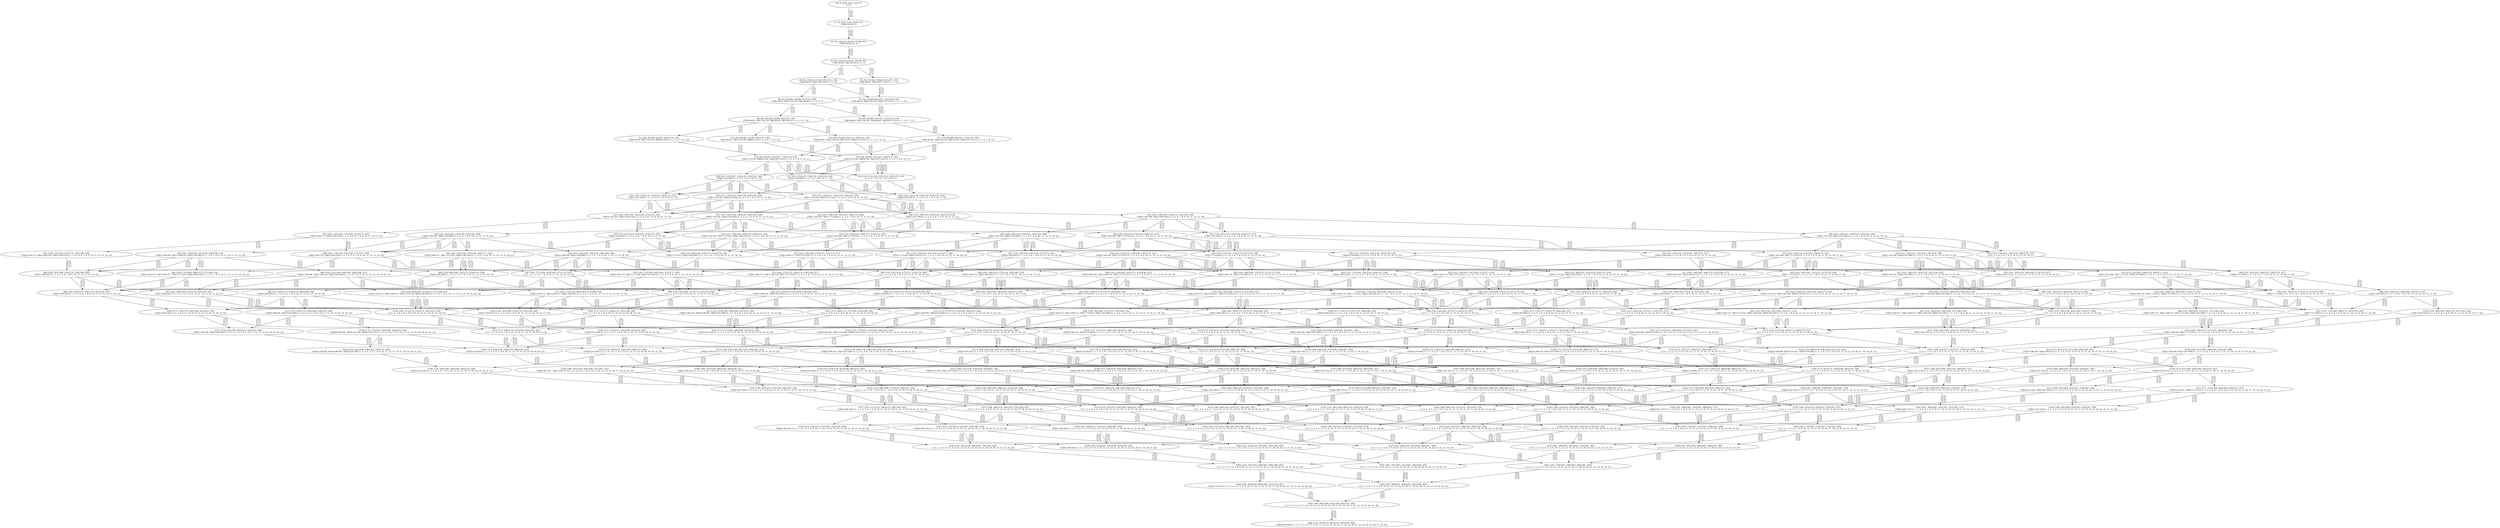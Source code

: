 digraph {
	S0[label="S0: [0, 0] [0, 0] [0, 0] [0, 0] \n{}{}"];
	S1[label="S1: [0, 0] [0, 0] [0, 0] [34, 43] \n{T0J0:34-43}{1}"];
	S2[label="S2: [34, 34] [34, 34] [34, 43] [66, 83] \n{T0J1:66-83}{1, 2}"];
	S3[label="S3: [34, 34] [34, 43] [42, 54] [66, 83] \n{T0J1:66-83, T0J2:42-54}{1, 2, 3}"];
	S4[label="S4: [42, 43] [42, 43] [66, 83] [118, 139] \n{T0J1:66-83, T0J3:118-139}{1, 2, 3, 4}"];
	S5[label="S5: [34, 43] [42, 54] [66, 83] [107, 135] \n{T0J1:66-83, T0J10:107-135}{1, 2, 3, 11}"];
	S6[label="S6: [42, 43] [46, 49] [66, 83] [118, 139] \n{T0J1:66-83, T0J3:118-139, T0J6:46-49}{1, 2, 3, 4, 7}"];
	S7[label="S7: [42, 54] [66, 83] [107, 135] [118, 150] \n{T0J1:66-83, T0J3:118-150, T0J10:107-135}{1, 2, 3, 4, 11}"];
	S8[label="S8: [46, 49] [49, 52] [66, 83] [118, 139] \n{T0J1:66-83, T0J3:118-139, T0J6:46-49, T0J7:49-52}{1, 2, 3, 4, 7, 8}"];
	S9[label="S9: [46, 60] [66, 83] [107, 135] [118, 150] \n{T0J1:66-83, T0J3:118-150, T0J6:46-60, T0J10:107-135}{1, 2, 3, 4, 7, 11}"];
	S10[label="S10: [49, 52] [66, 83] [118, 139] [119, 141] \n{T0J1:66-83, T0J3:118-139, T0J7:49-52, T0J10:119-141}{1, 2, 3, 4, 7, 8, 11}"];
	S11[label="S11: [53, 69] [66, 83] [107, 135] [118, 150] \n{T0J1:66-83, T0J3:118-150, T0J7:53-69, T0J10:107-135}{1, 2, 3, 4, 7, 8, 11}"];
	S12[label="S12: [49, 49] [66, 83] [93, 105] [118, 139] \n{T0J1:66-83, T0J3:118-139, T0J8:93-105}{1, 2, 3, 4, 7, 8, 9, 10}"];
	S13[label="S13: [49, 49] [66, 72] [67, 83] [118, 139] \n{T0J1:66-83, T0J3:118-139, T0J9:67-72}{1, 2, 3, 4, 7, 8, 9, 10}"];
	S14[label="S14: [66, 83] [93, 125] [107, 139] [118, 150] \n{T0J3:118-150, T0J8:93-125, T0J10:107-141}{1, 2, 3, 4, 7, 8, 9, 10, 11}"];
	S15[label="S15: [66, 83] [67, 92] [107, 139] [118, 150] \n{T0J3:118-150, T0J9:67-92, T0J10:107-141}{1, 2, 3, 4, 7, 8, 9, 10, 11}"];
	S16[label="S16: [107, 125] [107, 139] [118, 150] [142, 169] \n{T0J11:142-169}{1, 2, 3, 4, 7, 8, 9, 10, 11, 12}"];
	S17[label="S17: [93, 125] [107, 139] [118, 150] [156, 204] \n{T0J22:156-204}{1, 2, 3, 4, 7, 8, 9, 10, 11, 23}"];
	S18[label="S18: [118, 125] [118, 125] [118, 139] [174, 213] \n{}{1, 2, 3, 4, 5, 6, 7, 8, 9, 10, 11}"];
	S19[label="S19: [107, 126] [107, 139] [118, 150] [142, 169] \n{T0J11:142-169, T0J14:107-126}{1, 2, 3, 4, 7, 8, 9, 10, 11, 12, 15}"];
	S20[label="S20: [107, 139] [118, 150] [142, 185] [156, 204] \n{T0J11:142-185, T0J22:156-204}{1, 2, 3, 4, 7, 8, 9, 10, 11, 12, 23}"];
	S21[label="S21: [118, 139] [118, 150] [142, 169] [174, 213] \n{T0J11:142-169}{1, 2, 3, 4, 5, 6, 7, 8, 9, 10, 11, 12}"];
	S22[label="S22: [118, 139] [118, 150] [156, 204] [174, 229] \n{T0J22:156-204}{1, 2, 3, 4, 5, 6, 7, 8, 9, 10, 11, 23}"];
	S23[label="S23: [107, 129] [109, 139] [118, 150] [142, 169] \n{T0J11:142-169, T0J15:109-129}{1, 2, 3, 4, 7, 8, 9, 10, 11, 12, 15, 16}"];
	S24[label="S24: [107, 139] [118, 150] [142, 169] [173, 208] \n{T0J11:142-169, T0J17:173-208}{1, 2, 3, 4, 7, 8, 9, 10, 11, 12, 15, 18}"];
	S25[label="S25: [107, 142] [118, 150] [142, 185] [156, 204] \n{T0J11:142-185, T0J22:156-204}{1, 2, 3, 4, 7, 8, 9, 10, 11, 12, 15, 23}"];
	S26[label="S26: [118, 140] [118, 150] [142, 169] [174, 214] \n{T0J11:142-169}{1, 2, 3, 4, 5, 6, 7, 8, 9, 10, 11, 12, 15}"];
	S27[label="S27: [118, 150] [142, 185] [156, 213] [174, 229] \n{T0J11:142-185, T0J22:156-218}{1, 2, 3, 4, 5, 6, 7, 8, 9, 10, 11, 12, 23}"];
	S28[label="S28: [109, 139] [118, 148] [122, 150] [142, 169] \n{T0J11:142-169, T0J16:122-148}{1, 2, 3, 4, 7, 8, 9, 10, 11, 12, 15, 16, 17}"];
	S29[label="S29: [109, 142] [118, 150] [142, 169] [173, 212] \n{T0J11:142-169, T0J17:173-212}{1, 2, 3, 4, 7, 8, 9, 10, 11, 12, 15, 16, 18}"];
	S30[label="S30: [109, 145] [118, 150] [142, 185] [156, 208] \n{T0J11:142-185, T0J22:156-208}{1, 2, 3, 4, 7, 8, 9, 10, 11, 12, 15, 16, 23}"];
	S31[label="S31: [118, 150] [142, 185] [156, 208] [173, 224] \n{T0J11:142-185, T0J17:173-224, T0J22:156-218}{1, 2, 3, 4, 7, 8, 9, 10, 11, 12, 15, 18, 23}"];
	S32[label="S32: [142, 142] [142, 150] [156, 165] [160, 204] \n{T0J12:160-165, T0J22:156-204}{1, 2, 3, 4, 7, 8, 9, 10, 11, 12, 13, 15, 23}"];
	S33[label="S33: [118, 143] [118, 150] [142, 169] [174, 217] \n{T0J11:142-169}{1, 2, 3, 4, 5, 6, 7, 8, 9, 10, 11, 12, 15, 16}"];
	S34[label="S34: [118, 150] [142, 169] [173, 214] [174, 227] \n{T0J11:142-169, T0J17:173-223}{1, 2, 3, 4, 5, 6, 7, 8, 9, 10, 11, 12, 15, 18}"];
	S35[label="S35: [118, 151] [142, 185] [156, 214] [174, 230] \n{T0J22:156-219}{1, 2, 3, 4, 5, 6, 7, 8, 9, 10, 11, 12, 15, 23}"];
	S36[label="S36: [142, 150] [156, 173] [160, 213] [174, 229] \n{T0J12:160-173, T0J22:156-218}{1, 2, 3, 4, 5, 6, 7, 8, 9, 10, 11, 12, 13, 23}"];
	S37[label="S37: [118, 150] [122, 161] [142, 169] [173, 222] \n{T0J11:142-169, T0J17:173-222}{1, 2, 3, 4, 7, 8, 9, 10, 11, 12, 15, 16, 17, 18}"];
	S38[label="S38: [118, 150] [122, 164] [142, 185] [156, 218] \n{T0J22:156-218}{1, 2, 3, 4, 7, 8, 9, 10, 11, 12, 15, 16, 17, 23}"];
	S39[label="S39: [122, 124] [122, 150] [142, 166] [155, 169] \n{T0J11:142-169, T0J24:155-166}{1, 2, 3, 4, 7, 8, 9, 10, 11, 12, 15, 16, 17, 25}"];
	S40[label="S40: [142, 142] [142, 150] [160, 165] [173, 212] \n{T0J12:160-165, T0J17:173-212}{1, 2, 3, 4, 7, 8, 9, 10, 11, 12, 13, 15, 16, 18}"];
	S41[label="S41: [118, 152] [142, 185] [156, 212] [173, 228] \n{T0J17:173-228, T0J22:156-221}{1, 2, 3, 4, 7, 8, 9, 10, 11, 12, 15, 16, 18, 23}"];
	S42[label="S42: [142, 145] [142, 150] [156, 168] [160, 208] \n{T0J12:160-168, T0J22:156-208}{1, 2, 3, 4, 7, 8, 9, 10, 11, 12, 13, 15, 16, 23}"];
	S43[label="S43: [142, 150] [156, 172] [160, 208] [173, 225] \n{T0J12:160-172, T0J17:173-225, T0J22:156-218}{1, 2, 3, 4, 7, 8, 9, 10, 11, 12, 13, 15, 18, 23}"];
	S44[label="S44: [142, 150] [156, 165] [160, 204] [196, 210] \n{T0J12:160-165, T0J13:196-210, T0J22:156-204}{1, 2, 3, 4, 7, 8, 9, 10, 11, 12, 13, 14, 15, 23}"];
	S45[label="S45: [118, 150] [122, 162] [142, 169] [174, 227] \n{}{1, 2, 3, 4, 5, 6, 7, 8, 9, 10, 11, 12, 15, 16, 17}"];
	S46[label="S46: [118, 153] [142, 169] [173, 217] [174, 230] \n{T0J17:173-226}{1, 2, 3, 4, 5, 6, 7, 8, 9, 10, 11, 12, 15, 16, 18}"];
	S47[label="S47: [118, 154] [142, 185] [156, 217] [174, 233] \n{T0J22:156-219}{1, 2, 3, 4, 5, 6, 7, 8, 9, 10, 11, 12, 15, 16, 23}"];
	S48[label="S48: [142, 185] [156, 214] [173, 230] [174, 238] \n{T0J17:173-233, T0J22:156-229}{1, 2, 3, 4, 5, 6, 7, 8, 9, 10, 11, 12, 15, 18, 23}"];
	S49[label="S49: [142, 174] [156, 185] [160, 214] [174, 230] \n{T0J12:160-174, T0J22:156-219}{1, 2, 3, 4, 5, 6, 7, 8, 9, 10, 11, 12, 13, 15, 23}"];
	S50[label="S50: [142, 143] [142, 150] [160, 166] [174, 217] \n{T0J12:160-166}{1, 2, 3, 4, 5, 6, 7, 8, 9, 10, 11, 12, 13, 15, 16}"];
	S51[label="S51: [142, 150] [160, 173] [173, 214] [174, 227] \n{T0J12:160-173, T0J17:173-223}{1, 2, 3, 4, 5, 6, 7, 8, 9, 10, 11, 12, 13, 15, 18}"];
	S52[label="S52: [156, 173] [160, 213] [174, 218] [196, 229] \n{T0J12:160-173, T0J13:196-218, T0J22:156-218}{1, 2, 3, 4, 5, 6, 7, 8, 9, 10, 11, 12, 13, 14, 23}"];
	S53[label="S53: [142, 150] [142, 161] [160, 172] [173, 222] \n{T0J12:160-172, T0J17:173-222}{1, 2, 3, 4, 7, 8, 9, 10, 11, 12, 13, 15, 16, 17, 18}"];
	S54[label="S54: [122, 168] [142, 185] [156, 222] [173, 232] \n{T0J17:173-232, T0J22:156-228}{1, 2, 3, 4, 7, 8, 9, 10, 11, 12, 15, 16, 17, 18, 23}"];
	S55[label="S55: [122, 161] [142, 166] [155, 169] [173, 222] \n{T0J11:142-169, T0J17:173-222, T0J24:155-166}{1, 2, 3, 4, 7, 8, 9, 10, 11, 12, 15, 16, 17, 18, 25}"];
	S56[label="S56: [142, 164] [142, 172] [156, 185] [160, 218] \n{T0J12:160-172, T0J22:156-218}{1, 2, 3, 4, 7, 8, 9, 10, 11, 12, 13, 15, 16, 17, 23}"];
	S57[label="S57: [122, 164] [142, 182] [155, 185] [156, 218] \n{T0J22:156-218, T0J24:155-182}{1, 2, 3, 4, 7, 8, 9, 10, 11, 12, 15, 16, 17, 23, 25}"];
	S58[label="S58: [142, 150] [160, 165] [173, 210] [196, 212] \n{T0J12:160-165, T0J13:196-210, T0J17:173-212}{1, 2, 3, 4, 7, 8, 9, 10, 11, 12, 13, 14, 15, 16, 18}"];
	S59[label="S59: [142, 172] [156, 185] [160, 212] [173, 228] \n{T0J12:160-172, T0J17:173-228, T0J22:156-221}{1, 2, 3, 4, 7, 8, 9, 10, 11, 12, 13, 15, 16, 18, 23}"];
	S60[label="S60: [142, 152] [156, 168] [160, 208] [196, 213] \n{T0J12:160-168, T0J13:196-213, T0J22:156-208}{1, 2, 3, 4, 7, 8, 9, 10, 11, 12, 13, 14, 15, 16, 23}"];
	S61[label="S61: [156, 172] [160, 208] [173, 217] [196, 232] \n{T0J12:160-172, T0J13:196-217, T0J17:173-232, T0J22:156-218}{1, 2, 3, 4, 7, 8, 9, 10, 11, 12, 13, 14, 15, 18, 23}"];
	S62[label="S62: [122, 169] [142, 172] [173, 227] [174, 238] \n{T0J17:173-233}{1, 2, 3, 4, 5, 6, 7, 8, 9, 10, 11, 12, 15, 16, 17, 18}"];
	S63[label="S63: [122, 173] [142, 185] [156, 219] [174, 238] \n{T0J22:156-219}{1, 2, 3, 4, 5, 6, 7, 8, 9, 10, 11, 12, 15, 16, 17, 23}"];
	S64[label="S64: [122, 162] [142, 166] [155, 169] [174, 227] \n{T0J24:155-166}{1, 2, 3, 4, 5, 6, 7, 8, 9, 10, 11, 12, 15, 16, 17, 25}"];
	S65[label="S65: [142, 169] [160, 176] [173, 217] [174, 230] \n{T0J12:160-176, T0J17:173-226}{1, 2, 3, 4, 5, 6, 7, 8, 9, 10, 11, 12, 13, 15, 16, 18}"];
	S66[label="S66: [142, 187] [156, 217] [173, 233] [174, 240] \n{}{1, 2, 3, 4, 5, 6, 7, 8, 9, 10, 11, 12, 15, 16, 18, 23}"];
	S67[label="S67: [142, 177] [156, 185] [160, 217] [174, 233] \n{}{1, 2, 3, 4, 5, 6, 7, 8, 9, 10, 11, 12, 13, 15, 16, 23}"];
	S68[label="S68: [156, 208] [160, 214] [173, 230] [174, 238] \n{T0J12:160-208}{1, 2, 3, 4, 5, 6, 7, 8, 9, 10, 11, 12, 13, 15, 18, 23}"];
	S69[label="S69: [156, 185] [160, 214] [174, 230] [196, 242] \n{T0J13:196-242}{1, 2, 3, 4, 5, 6, 7, 8, 9, 10, 11, 12, 13, 14, 15, 23}"];
	S70[label="S70: [142, 162] [142, 169] [160, 173] [174, 227] \n{T0J12:160-173}{1, 2, 3, 4, 5, 6, 7, 8, 9, 10, 11, 12, 13, 15, 16, 17}"];
	S71[label="S71: [142, 150] [160, 166] [174, 211] [196, 217] \n{T0J12:160-166, T0J13:196-211}{1, 2, 3, 4, 5, 6, 7, 8, 9, 10, 11, 12, 13, 14, 15, 16}"];
	S72[label="S72: [160, 173] [173, 214] [174, 218] [196, 227] \n{T0J12:160-173, T0J13:196-218, T0J17:173-223}{1, 2, 3, 4, 5, 6, 7, 8, 9, 10, 11, 12, 13, 14, 15, 18}"];
	S73[label="S73: [142, 165] [160, 172] [173, 217] [196, 222] \n{T0J12:160-172, T0J13:196-217, T0J17:173-222}{1, 2, 3, 4, 7, 8, 9, 10, 11, 12, 13, 14, 15, 16, 17, 18}"];
	S74[label="S74: [142, 172] [156, 185] [160, 222] [173, 232] \n{T0J12:160-172, T0J17:173-232, T0J22:156-228}{1, 2, 3, 4, 7, 8, 9, 10, 11, 12, 13, 15, 16, 17, 18, 23}"];
	S75[label="S75: [142, 185] [155, 191] [156, 222] [173, 232] \n{T0J17:173-232, T0J22:156-228, T0J24:155-191}{1, 2, 3, 4, 7, 8, 9, 10, 11, 12, 15, 16, 17, 18, 23, 25}"];
	S76[label="S76: [142, 149] [155, 166] [160, 172] [173, 222] \n{T0J12:160-172, T0J17:173-222, T0J24:155-166}{1, 2, 3, 4, 7, 8, 9, 10, 11, 12, 13, 15, 16, 17, 18, 25}"];
	S77[label="S77: [142, 172] [156, 185] [160, 217] [196, 218] \n{T0J12:160-172, T0J13:196-217, T0J22:156-218}{1, 2, 3, 4, 7, 8, 9, 10, 11, 12, 13, 14, 15, 16, 17, 23}"];
	S78[label="S78: [142, 172] [155, 182] [156, 185] [160, 218] \n{T0J12:160-172, T0J22:156-218, T0J24:155-182}{1, 2, 3, 4, 7, 8, 9, 10, 11, 12, 13, 15, 16, 17, 23, 25}"];
	S79[label="S79: [156, 185] [160, 212] [173, 217] [196, 232] \n{T0J12:160-172, T0J13:196-217, T0J17:173-232, T0J22:156-228}{1, 2, 3, 4, 7, 8, 9, 10, 11, 12, 13, 14, 15, 16, 18, 23}"];
	S80[label="S80: [142, 176] [160, 192] [173, 227] [174, 245] \n{T0J17:173-245}{1, 2, 3, 4, 5, 6, 7, 8, 9, 10, 11, 12, 13, 15, 16, 17, 18}"];
	S81[label="S81: [142, 203] [156, 227] [173, 238] [174, 256] \n{}{1, 2, 3, 4, 5, 6, 7, 8, 9, 10, 11, 12, 15, 16, 17, 18, 23}"];
	S82[label="S82: [142, 166] [155, 172] [173, 227] [174, 249] \n{T0J17:173-245}{1, 2, 3, 4, 5, 6, 7, 8, 9, 10, 11, 12, 15, 16, 17, 18, 25}"];
	S83[label="S83: [142, 185] [156, 196] [160, 219] [174, 252] \n{}{1, 2, 3, 4, 5, 6, 7, 8, 9, 10, 11, 12, 13, 15, 16, 17, 23}"];
	S84[label="S84: [142, 182] [155, 185] [156, 219] [174, 252] \n{}{1, 2, 3, 4, 5, 6, 7, 8, 9, 10, 11, 12, 15, 16, 17, 23, 25}"];
	S85[label="S85: [160, 176] [173, 217] [174, 230] [196, 238] \n{T0J13:196-237, T0J17:173-233}{1, 2, 3, 4, 5, 6, 7, 8, 9, 10, 11, 12, 13, 14, 15, 16, 18}"];
	S86[label="S86: [156, 210] [160, 217] [173, 233] [174, 260] \n{}{1, 2, 3, 4, 5, 6, 7, 8, 9, 10, 11, 12, 13, 15, 16, 18, 23}"];
	S87[label="S87: [156, 188] [160, 217] [174, 233] [196, 245] \n{T0J13:196-245}{1, 2, 3, 4, 5, 6, 7, 8, 9, 10, 11, 12, 13, 14, 15, 16, 23}"];
	S88[label="S88: [160, 214] [173, 230] [174, 242] [210, 276] \n{T0J13:196-276}{1, 2, 3, 4, 5, 6, 7, 8, 9, 10, 11, 12, 13, 14, 15, 18, 23}"];
	S89[label="S89: [142, 166] [155, 169] [160, 185] [174, 227] \n{T0J12:160-185}{1, 2, 3, 4, 5, 6, 7, 8, 9, 10, 11, 12, 13, 15, 16, 17, 25}"];
	S90[label="S90: [173, 205] [173, 217] [174, 233] [198, 240] \n{T0J18:198-205}{1, 2, 3, 4, 5, 6, 7, 8, 9, 10, 11, 12, 15, 16, 18, 19, 23}"];
	S91[label="S91: [173, 205] [173, 214] [174, 230] [198, 238] \n{T0J18:198-205}{1, 2, 3, 4, 5, 6, 7, 8, 9, 10, 11, 12, 13, 15, 18, 19, 23}"];
	S92[label="S92: [142, 169] [160, 173] [174, 227] [196, 230] \n{T0J13:196-230}{1, 2, 3, 4, 5, 6, 7, 8, 9, 10, 11, 12, 13, 14, 15, 16, 17}"];
	S93[label="S93: [173, 205] [174, 214] [196, 218] [198, 227] \n{T0J13:196-218, T0J18:198-205}{1, 2, 3, 4, 5, 6, 7, 8, 9, 10, 11, 12, 13, 14, 15, 18, 19}"];
	S94[label="S94: [156, 185] [160, 217] [173, 222] [196, 232] \n{T0J12:160-172, T0J13:196-217, T0J17:173-232, T0J22:156-228}{1, 2, 3, 4, 7, 8, 9, 10, 11, 12, 13, 14, 15, 16, 17, 18, 23}"];
	S95[label="S95: [155, 185] [156, 191] [160, 222] [173, 232] \n{T0J12:160-172, T0J17:173-232, T0J22:156-228, T0J24:155-191}{1, 2, 3, 4, 7, 8, 9, 10, 11, 12, 13, 15, 16, 17, 18, 23, 25}"];
	S96[label="S96: [155, 166] [160, 172] [173, 217] [196, 222] \n{T0J12:160-172, T0J13:196-217, T0J17:173-222, T0J24:155-166}{1, 2, 3, 4, 7, 8, 9, 10, 11, 12, 13, 14, 15, 16, 17, 18, 25}"];
	S97[label="S97: [155, 182] [156, 185] [160, 217] [196, 218] \n{T0J12:160-172, T0J13:196-217, T0J22:156-218, T0J24:155-182}{1, 2, 3, 4, 7, 8, 9, 10, 11, 12, 13, 14, 15, 16, 17, 23, 25}"];
	S98[label="S98: [160, 195] [173, 227] [174, 244] [196, 253] \n{T0J13:196-244}{1, 2, 3, 4, 5, 6, 7, 8, 9, 10, 11, 12, 13, 14, 15, 16, 17, 18}"];
	S99[label="S99: [156, 226] [160, 227] [173, 252] [174, 267] \n{}{1, 2, 3, 4, 5, 6, 7, 8, 9, 10, 11, 12, 13, 15, 16, 17, 18, 23}"];
	S100[label="S100: [155, 226] [156, 227] [173, 252] [175, 273] \n{}{1, 2, 3, 4, 5, 6, 7, 8, 9, 10, 11, 12, 15, 16, 17, 18, 23, 25}"];
	S101[label="S101: [155, 172] [160, 189] [173, 227] [174, 249] \n{T0J17:173-249}{1, 2, 3, 4, 5, 6, 7, 8, 9, 10, 11, 12, 13, 15, 16, 17, 18, 25}"];
	S102[label="S102: [156, 207] [160, 219] [174, 252] [196, 260] \n{T0J13:196-253}{1, 2, 3, 4, 5, 6, 7, 8, 9, 10, 11, 12, 13, 14, 15, 16, 17, 23}"];
	S103[label="S103: [155, 185] [156, 205] [160, 219] [174, 260] \n{}{1, 2, 3, 4, 5, 6, 7, 8, 9, 10, 11, 12, 13, 15, 16, 17, 23, 25}"];
	S104[label="S104: [160, 217] [173, 233] [174, 260] [210, 278] \n{}{1, 2, 3, 4, 5, 6, 7, 8, 9, 10, 11, 12, 13, 14, 15, 16, 18, 23}"];
	S105[label="S105: [173, 176] [173, 192] [174, 208] [198, 227] \n{T0J18:198-208}{1, 2, 3, 4, 5, 6, 7, 8, 9, 10, 11, 12, 13, 15, 16, 17, 18, 19}"];
	S106[label="S106: [173, 216] [173, 227] [174, 238] [198, 256] \n{T0J18:198-216}{1, 2, 3, 4, 5, 6, 7, 8, 9, 10, 11, 12, 15, 16, 17, 18, 19, 23}"];
	S107[label="S107: [173, 208] [174, 217] [196, 230] [198, 238] \n{}{1, 2, 3, 4, 5, 6, 7, 8, 9, 10, 11, 12, 13, 14, 15, 16, 18, 19}"];
	S108[label="S108: [173, 217] [173, 228] [174, 233] [198, 260] \n{}{1, 2, 3, 4, 5, 6, 7, 8, 9, 10, 11, 12, 13, 15, 16, 18, 19, 23}"];
	S109[label="S109: [173, 214] [174, 230] [198, 242] [210, 276] \n{T0J13:196-276}{1, 2, 3, 4, 5, 6, 7, 8, 9, 10, 11, 12, 13, 14, 15, 18, 19, 23}"];
	S110[label="S110: [155, 169] [160, 185] [174, 227] [196, 234] \n{T0J13:196-234}{1, 2, 3, 4, 5, 6, 7, 8, 9, 10, 11, 12, 13, 14, 15, 16, 17, 25}"];
	S111[label="S111: [173, 217] [174, 233] [198, 240] [233, 249] \n{T0J18:198-205, T0J19:233-249}{1, 2, 3, 4, 5, 6, 7, 8, 9, 10, 11, 12, 15, 16, 18, 19, 20, 23}"];
	S112[label="S112: [173, 214] [174, 230] [198, 238] [233, 249] \n{T0J18:198-205, T0J19:233-249}{1, 2, 3, 4, 5, 6, 7, 8, 9, 10, 11, 12, 13, 15, 18, 19, 20, 23}"];
	S113[label="S113: [174, 214] [196, 218] [198, 227] [233, 249] \n{T0J13:196-218, T0J18:198-205, T0J19:233-249}{1, 2, 3, 4, 5, 6, 7, 8, 9, 10, 11, 12, 13, 14, 15, 18, 19, 20}"];
	S114[label="S114: [160, 233] [173, 252] [174, 267] [210, 294] \n{}{1, 2, 3, 4, 5, 6, 7, 8, 9, 10, 11, 12, 13, 14, 15, 16, 17, 18, 23}"];
	S115[label="S115: [156, 227] [160, 249] [173, 260] [175, 273] \n{}{1, 2, 3, 4, 5, 6, 7, 8, 9, 10, 11, 12, 13, 15, 16, 17, 18, 23, 25}"];
	S116[label="S116: [160, 189] [173, 227] [174, 240] [209, 254] \n{T0J13:196-240, T0J17:173-252}{1, 2, 3, 4, 5, 6, 7, 8, 9, 10, 11, 12, 13, 14, 15, 16, 17, 18, 25}"];
	S117[label="S117: [156, 205] [160, 219] [174, 253] [209, 270] \n{T0J13:196-253}{1, 2, 3, 4, 5, 6, 7, 8, 9, 10, 11, 12, 13, 14, 15, 16, 17, 23, 25}"];
	S118[label="S118: [173, 227] [174, 227] [196, 244] [198, 253] \n{}{1, 2, 3, 4, 5, 6, 7, 8, 9, 10, 11, 12, 13, 14, 15, 16, 17, 18, 19}"];
	S119[label="S119: [188, 227] [188, 244] [196, 253] [267, 294] \n{T0J13:196-244, T0J21:267-294}{1, 2, 3, 4, 5, 6, 7, 8, 9, 10, 11, 12, 13, 14, 15, 16, 17, 18, 22}"];
	S120[label="S120: [173, 227] [173, 238] [174, 252] [198, 267] \n{}{1, 2, 3, 4, 5, 6, 7, 8, 9, 10, 11, 12, 13, 15, 16, 17, 18, 19, 23}"];
	S121[label="S121: [173, 226] [173, 227] [175, 252] [198, 273] \n{T0J18:198-216}{1, 2, 3, 4, 5, 6, 7, 8, 9, 10, 11, 12, 15, 16, 17, 18, 19, 23, 25}"];
	S122[label="S122: [173, 228] [174, 233] [198, 260] [210, 285] \n{}{1, 2, 3, 4, 5, 6, 7, 8, 9, 10, 11, 12, 13, 14, 15, 16, 18, 19, 23}"];
	S123[label="S123: [173, 192] [174, 208] [198, 227] [233, 252] \n{T0J18:198-208, T0J19:233-252}{1, 2, 3, 4, 5, 6, 7, 8, 9, 10, 11, 12, 13, 15, 16, 17, 18, 19, 20}"];
	S124[label="S124: [173, 227] [174, 238] [198, 256] [233, 260] \n{T0J18:198-216, T0J19:233-260}{1, 2, 3, 4, 5, 6, 7, 8, 9, 10, 11, 12, 15, 16, 17, 18, 19, 20, 23}"];
	S125[label="S125: [174, 217] [196, 230] [198, 238] [233, 249] \n{T0J19:233-249}{1, 2, 3, 4, 5, 6, 7, 8, 9, 10, 11, 12, 13, 14, 15, 16, 18, 19, 20}"];
	S126[label="S126: [173, 233] [174, 240] [198, 249] [233, 260] \n{T0J19:233-249}{1, 2, 3, 4, 5, 6, 7, 8, 9, 10, 11, 12, 13, 15, 16, 18, 19, 20, 23}"];
	S127[label="S127: [174, 230] [198, 242] [210, 249] [233, 282] \n{T0J13:196-282, T0J19:233-249}{1, 2, 3, 4, 5, 6, 7, 8, 9, 10, 11, 12, 13, 14, 15, 18, 19, 20, 23}"];
	S128[label="S128: [174, 177] [176, 233] [198, 240] [233, 249] \n{T0J18:198-205, T0J19:233-249, T0J20:176-177}{1, 2, 3, 4, 5, 6, 7, 8, 9, 10, 11, 12, 15, 16, 18, 19, 20, 21, 23}"];
	S129[label="S129: [174, 177] [176, 230] [198, 238] [233, 249] \n{T0J18:198-205, T0J19:233-249, T0J20:176-177}{1, 2, 3, 4, 5, 6, 7, 8, 9, 10, 11, 12, 13, 15, 18, 19, 20, 21, 23}"];
	S130[label="S130: [173, 252] [174, 267] [198, 268] [210, 306] \n{}{1, 2, 3, 4, 5, 6, 7, 8, 9, 10, 11, 12, 13, 14, 15, 16, 17, 18, 19, 23}"];
	S131[label="S131: [188, 252] [188, 267] [210, 294] [267, 335] \n{T0J21:267-335}{1, 2, 3, 4, 5, 6, 7, 8, 9, 10, 11, 12, 13, 14, 15, 16, 17, 18, 22, 23}"];
	S132[label="S132: [196, 252] [196, 267] [210, 294] [259, 315] \n{T0J23:259-315}{1, 2, 3, 4, 5, 6, 7, 8, 9, 10, 11, 12, 13, 14, 15, 16, 17, 18, 23, 24}"];
	S133[label="S133: [160, 252] [173, 267] [175, 278] [210, 295] \n{}{1, 2, 3, 4, 5, 6, 7, 8, 9, 10, 11, 12, 13, 14, 15, 16, 17, 18, 23, 25}"];
	S134[label="S134: [173, 227] [173, 249] [175, 260] [198, 273] \n{}{1, 2, 3, 4, 5, 6, 7, 8, 9, 10, 11, 12, 13, 15, 16, 17, 18, 19, 23, 25}"];
	S135[label="S135: [173, 221] [174, 227] [198, 240] [209, 254] \n{T0J13:196-240, T0J18:198-221}{1, 2, 3, 4, 5, 6, 7, 8, 9, 10, 11, 12, 13, 14, 15, 16, 17, 18, 19, 25}"];
	S136[label="S136: [188, 227] [188, 240] [209, 254] [267, 288] \n{T0J13:196-240, T0J21:267-288}{1, 2, 3, 4, 5, 6, 7, 8, 9, 10, 11, 12, 13, 14, 15, 16, 17, 18, 22, 25}"];
	S137[label="S137: [174, 230] [196, 244] [198, 253] [233, 303] \n{T0J19:233-303}{1, 2, 3, 4, 5, 6, 7, 8, 9, 10, 11, 12, 13, 14, 15, 16, 17, 18, 19, 20}"];
	S138[label="S138: [188, 244] [196, 253] [198, 259] [267, 326] \n{T0J21:267-326}{1, 2, 3, 4, 5, 6, 7, 8, 9, 10, 11, 12, 13, 14, 15, 16, 17, 18, 19, 22}"];
	S139[label="S139: [173, 238] [174, 252] [198, 260] [233, 267] \n{T0J19:233-260}{1, 2, 3, 4, 5, 6, 7, 8, 9, 10, 11, 12, 13, 15, 16, 17, 18, 19, 20, 23}"];
	S140[label="S140: [173, 227] [175, 252] [198, 260] [233, 273] \n{T0J18:198-216, T0J19:233-260}{1, 2, 3, 4, 5, 6, 7, 8, 9, 10, 11, 12, 15, 16, 17, 18, 19, 20, 23, 25}"];
	S141[label="S141: [174, 240] [198, 249] [210, 260] [233, 301] \n{T0J19:233-249}{1, 2, 3, 4, 5, 6, 7, 8, 9, 10, 11, 12, 13, 14, 15, 16, 18, 19, 20, 23}"];
	S142[label="S142: [174, 188] [176, 208] [198, 227] [233, 252] \n{T0J18:198-208, T0J19:233-252, T0J20:176-188}{1, 2, 3, 4, 5, 6, 7, 8, 9, 10, 11, 12, 13, 15, 16, 17, 18, 19, 20, 21}"];
	S143[label="S143: [174, 196] [176, 238] [198, 256] [233, 260] \n{T0J18:198-216, T0J19:233-260}{1, 2, 3, 4, 5, 6, 7, 8, 9, 10, 11, 12, 15, 16, 17, 18, 19, 20, 21, 23}"];
	S144[label="S144: [174, 200] [176, 240] [198, 249] [233, 260] \n{T0J19:233-249}{1, 2, 3, 4, 5, 6, 7, 8, 9, 10, 11, 12, 13, 15, 16, 18, 19, 20, 21, 23}"];
	S145[label="S145: [176, 230] [198, 238] [228, 245] [233, 249] \n{T0J13:228-245, T0J18:198-205, T0J19:233-249}{1, 2, 3, 4, 5, 6, 7, 8, 9, 10, 11, 12, 13, 14, 15, 18, 19, 20, 21, 23}"];
	S146[label="S146: [174, 267] [198, 268] [210, 306] [233, 328] \n{}{1, 2, 3, 4, 5, 6, 7, 8, 9, 10, 11, 12, 13, 14, 15, 16, 17, 18, 19, 20, 23}"];
	S147[label="S147: [188, 267] [198, 284] [210, 323] [267, 351] \n{T0J21:267-351}{1, 2, 3, 4, 5, 6, 7, 8, 9, 10, 11, 12, 13, 14, 15, 16, 17, 18, 19, 22, 23}"];
	S148[label="S148: [196, 267] [198, 284] [210, 306] [259, 331] \n{T0J23:259-331}{1, 2, 3, 4, 5, 6, 7, 8, 9, 10, 11, 12, 13, 14, 15, 16, 17, 18, 19, 23, 24}"];
	S149[label="S149: [173, 267] [175, 278] [198, 295] [210, 306] \n{}{1, 2, 3, 4, 5, 6, 7, 8, 9, 10, 11, 12, 13, 14, 15, 16, 17, 18, 19, 23, 25}"];
	S150[label="S150: [196, 267] [210, 294] [259, 331] [267, 351] \n{T0J21:267-351, T0J23:259-331}{1, 2, 3, 4, 5, 6, 7, 8, 9, 10, 11, 12, 13, 14, 15, 16, 17, 18, 22, 23, 24}"];
	S151[label="S151: [188, 267] [188, 294] [210, 295] [267, 372] \n{T0J21:267-372}{1, 2, 3, 4, 5, 6, 7, 8, 9, 10, 11, 12, 13, 14, 15, 16, 17, 18, 22, 23, 25}"];
	S152[label="S152: [196, 267] [196, 294] [210, 295] [259, 351] \n{T0J23:259-351}{1, 2, 3, 4, 5, 6, 7, 8, 9, 10, 11, 12, 13, 14, 15, 16, 17, 18, 23, 24, 25}"];
	S153[label="S153: [173, 250] [175, 260] [198, 260] [233, 273] \n{T0J19:233-260}{1, 2, 3, 4, 5, 6, 7, 8, 9, 10, 11, 12, 13, 15, 16, 17, 18, 19, 20, 23, 25}"];
	S154[label="S154: [174, 227] [198, 240] [209, 254] [233, 297] \n{T0J19:233-297}{1, 2, 3, 4, 5, 6, 7, 8, 9, 10, 11, 12, 13, 14, 15, 16, 17, 18, 19, 20, 25}"];
	S155[label="S155: [188, 240] [198, 254] [209, 259] [267, 320] \n{T0J21:267-320}{1, 2, 3, 4, 5, 6, 7, 8, 9, 10, 11, 12, 13, 14, 15, 16, 17, 18, 19, 22, 25}"];
	S156[label="S156: [176, 234] [196, 244] [198, 253] [233, 303] \n{T0J19:233-303}{1, 2, 3, 4, 5, 6, 7, 8, 9, 10, 11, 12, 13, 14, 15, 16, 17, 18, 19, 20, 21}"];
	S157[label="S157: [196, 253] [198, 259] [233, 320] [267, 329] \n{T0J19:233-320, T0J21:267-329}{1, 2, 3, 4, 5, 6, 7, 8, 9, 10, 11, 12, 13, 14, 15, 16, 17, 18, 19, 20, 22}"];
	S158[label="S158: [174, 219] [176, 252] [198, 260] [233, 267] \n{T0J19:233-260}{1, 2, 3, 4, 5, 6, 7, 8, 9, 10, 11, 12, 13, 15, 16, 17, 18, 19, 20, 21, 23}"];
	S159[label="S159: [175, 226] [176, 252] [198, 260] [233, 273] \n{T0J18:198-216, T0J19:233-260}{1, 2, 3, 4, 5, 6, 7, 8, 9, 10, 11, 12, 15, 16, 17, 18, 19, 20, 21, 23, 25}"];
	S160[label="S160: [176, 240] [198, 249] [228, 260] [233, 268] \n{T0J19:233-249}{1, 2, 3, 4, 5, 6, 7, 8, 9, 10, 11, 12, 13, 14, 15, 16, 18, 19, 20, 21, 23}"];
	S161[label="S161: [176, 268] [198, 271] [210, 306] [233, 328] \n{}{1, 2, 3, 4, 5, 6, 7, 8, 9, 10, 11, 12, 13, 14, 15, 16, 17, 18, 19, 20, 21, 23}"];
	S162[label="S162: [198, 284] [210, 323] [233, 343] [267, 366] \n{T0J21:267-366}{1, 2, 3, 4, 5, 6, 7, 8, 9, 10, 11, 12, 13, 14, 15, 16, 17, 18, 19, 20, 22, 23}"];
	S163[label="S163: [198, 284] [210, 306] [233, 331] [259, 346] \n{}{1, 2, 3, 4, 5, 6, 7, 8, 9, 10, 11, 12, 13, 14, 15, 16, 17, 18, 19, 20, 23, 24}"];
	S164[label="S164: [175, 278] [198, 306] [210, 309] [233, 349] \n{}{1, 2, 3, 4, 5, 6, 7, 8, 9, 10, 11, 12, 13, 14, 15, 16, 17, 18, 19, 20, 23, 25}"];
	S165[label="S165: [198, 294] [210, 323] [259, 346] [267, 366] \n{T0J21:267-366}{1, 2, 3, 4, 5, 6, 7, 8, 9, 10, 11, 12, 13, 14, 15, 16, 17, 18, 19, 22, 23, 24}"];
	S166[label="S166: [188, 294] [198, 309] [210, 323] [267, 372] \n{}{1, 2, 3, 4, 5, 6, 7, 8, 9, 10, 11, 12, 13, 14, 15, 16, 17, 18, 19, 22, 23, 25}"];
	S167[label="S167: [196, 294] [198, 306] [210, 309] [259, 351] \n{}{1, 2, 3, 4, 5, 6, 7, 8, 9, 10, 11, 12, 13, 14, 15, 16, 17, 18, 19, 23, 24, 25}"];
	S168[label="S168: [196, 294] [210, 309] [259, 368] [267, 372] \n{}{1, 2, 3, 4, 5, 6, 7, 8, 9, 10, 11, 12, 13, 14, 15, 16, 17, 18, 22, 23, 24, 25}"];
	S169[label="S169: [267, 289] [267, 294] [267, 295] [291, 319] \n{T0J26:291-319}{1, 2, 3, 4, 5, 6, 7, 8, 9, 10, 11, 12, 13, 14, 15, 16, 17, 18, 22, 23, 25, 27}"];
	S170[label="S170: [175, 249] [176, 260] [198, 260] [233, 273] \n{T0J19:233-260}{1, 2, 3, 4, 5, 6, 7, 8, 9, 10, 11, 12, 13, 15, 16, 17, 18, 19, 20, 21, 23, 25}"];
	S171[label="S171: [177, 231] [198, 240] [209, 254] [233, 297] \n{T0J19:233-297, T0J20:177-231}{1, 2, 3, 4, 5, 6, 7, 8, 9, 10, 11, 12, 13, 14, 15, 16, 17, 18, 19, 20, 21, 25}"];
	S172[label="S172: [198, 254] [209, 259] [233, 316] [267, 326] \n{T0J19:233-316, T0J21:267-326}{1, 2, 3, 4, 5, 6, 7, 8, 9, 10, 11, 12, 13, 14, 15, 16, 17, 18, 19, 20, 22, 25}"];
	S173[label="S173: [196, 257] [198, 259] [233, 320] [267, 333] \n{T0J21:267-333}{1, 2, 3, 4, 5, 6, 7, 8, 9, 10, 11, 12, 13, 14, 15, 16, 17, 18, 19, 20, 21, 22}"];
	S174[label="S174: [198, 288] [210, 323] [233, 343] [267, 367] \n{}{1, 2, 3, 4, 5, 6, 7, 8, 9, 10, 11, 12, 13, 14, 15, 16, 17, 18, 19, 20, 21, 22, 23}"];
	S175[label="S175: [198, 288] [210, 306] [233, 331] [259, 347] \n{}{1, 2, 3, 4, 5, 6, 7, 8, 9, 10, 11, 12, 13, 14, 15, 16, 17, 18, 19, 20, 21, 23, 24}"];
	S176[label="S176: [176, 282] [198, 306] [210, 310] [233, 349] \n{}{1, 2, 3, 4, 5, 6, 7, 8, 9, 10, 11, 12, 13, 14, 15, 16, 17, 18, 19, 20, 21, 23, 25}"];
	S177[label="S177: [233, 271] [233, 306] [233, 328] [300, 342] \n{T0J25:300-342}{1, 2, 3, 4, 5, 6, 7, 8, 9, 10, 11, 12, 13, 14, 15, 16, 17, 18, 19, 20, 21, 23, 26}"];
	S178[label="S178: [210, 323] [233, 346] [259, 366] [267, 383] \n{}{1, 2, 3, 4, 5, 6, 7, 8, 9, 10, 11, 12, 13, 14, 15, 16, 17, 18, 19, 20, 22, 23, 24}"];
	S179[label="S179: [198, 323] [210, 326] [233, 370] [267, 377] \n{}{1, 2, 3, 4, 5, 6, 7, 8, 9, 10, 11, 12, 13, 14, 15, 16, 17, 18, 19, 20, 22, 23, 25}"];
	S180[label="S180: [198, 306] [210, 314] [233, 351] [259, 370] \n{}{1, 2, 3, 4, 5, 6, 7, 8, 9, 10, 11, 12, 13, 14, 15, 16, 17, 18, 19, 20, 23, 24, 25}"];
	S181[label="S181: [198, 323] [210, 331] [259, 368] [267, 388] \n{}{1, 2, 3, 4, 5, 6, 7, 8, 9, 10, 11, 12, 13, 14, 15, 16, 17, 18, 19, 22, 23, 24, 25}"];
	S182[label="S182: [267, 309] [267, 319] [267, 323] [291, 372] \n{T0J26:291-319}{1, 2, 3, 4, 5, 6, 7, 8, 9, 10, 11, 12, 13, 14, 15, 16, 17, 18, 19, 22, 23, 25, 27}"];
	S183[label="S183: [267, 309] [267, 319] [267, 368] [291, 372] \n{T0J26:291-319}{1, 2, 3, 4, 5, 6, 7, 8, 9, 10, 11, 12, 13, 14, 15, 16, 17, 18, 22, 23, 24, 25, 27}"];
	S184[label="S184: [198, 258] [209, 259] [233, 316] [267, 330] \n{T0J21:267-330}{1, 2, 3, 4, 5, 6, 7, 8, 9, 10, 11, 12, 13, 14, 15, 16, 17, 18, 19, 20, 21, 22, 25}"];
	S185[label="S185: [210, 327] [233, 346] [259, 367] [267, 387] \n{}{1, 2, 3, 4, 5, 6, 7, 8, 9, 10, 11, 12, 13, 14, 15, 16, 17, 18, 19, 20, 21, 22, 23, 24}"];
	S186[label="S186: [198, 326] [210, 330] [233, 370] [267, 381] \n{}{1, 2, 3, 4, 5, 6, 7, 8, 9, 10, 11, 12, 13, 14, 15, 16, 17, 18, 19, 20, 21, 22, 23, 25}"];
	S187[label="S187: [233, 323] [233, 342] [267, 343] [300, 370] \n{T0J25:300-342}{1, 2, 3, 4, 5, 6, 7, 8, 9, 10, 11, 12, 13, 14, 15, 16, 17, 18, 19, 20, 21, 22, 23, 26}"];
	S188[label="S188: [198, 310] [210, 314] [233, 351] [259, 370] \n{}{1, 2, 3, 4, 5, 6, 7, 8, 9, 10, 11, 12, 13, 14, 15, 16, 17, 18, 19, 20, 21, 23, 24, 25}"];
	S189[label="S189: [233, 306] [233, 331] [259, 342] [300, 350] \n{T0J25:300-342}{1, 2, 3, 4, 5, 6, 7, 8, 9, 10, 11, 12, 13, 14, 15, 16, 17, 18, 19, 20, 21, 23, 24, 26}"];
	S190[label="S190: [233, 306] [233, 313] [233, 349] [300, 356] \n{T0J25:300-356}{1, 2, 3, 4, 5, 6, 7, 8, 9, 10, 11, 12, 13, 14, 15, 16, 17, 18, 19, 20, 21, 23, 25, 26}"];
	S191[label="S191: [210, 331] [233, 368] [259, 388] [267, 399] \n{}{1, 2, 3, 4, 5, 6, 7, 8, 9, 10, 11, 12, 13, 14, 15, 16, 17, 18, 19, 20, 22, 23, 24, 25}"];
	S192[label="S192: [267, 319] [267, 326] [267, 372] [291, 385] \n{}{1, 2, 3, 4, 5, 6, 7, 8, 9, 10, 11, 12, 13, 14, 15, 16, 17, 18, 19, 20, 22, 23, 25, 27}"];
	S193[label="S193: [267, 319] [267, 341] [267, 368] [291, 388] \n{}{1, 2, 3, 4, 5, 6, 7, 8, 9, 10, 11, 12, 13, 14, 15, 16, 17, 18, 19, 22, 23, 24, 25, 27}"];
	S194[label="S194: [210, 346] [233, 370] [259, 388] [267, 409] \n{}{1, 2, 3, 4, 5, 6, 7, 8, 9, 10, 11, 12, 13, 14, 15, 16, 17, 18, 19, 20, 21, 22, 23, 24, 25}"];
	S195[label="S195: [233, 342] [259, 346] [267, 370] [300, 405] \n{}{1, 2, 3, 4, 5, 6, 7, 8, 9, 10, 11, 12, 13, 14, 15, 16, 17, 18, 19, 20, 21, 22, 23, 24, 26}"];
	S196[label="S196: [233, 342] [233, 370] [267, 381] [300, 405] \n{}{1, 2, 3, 4, 5, 6, 7, 8, 9, 10, 11, 12, 13, 14, 15, 16, 17, 18, 19, 20, 21, 22, 23, 25, 26}"];
	S197[label="S197: [267, 330] [267, 347] [267, 372] [291, 385] \n{}{1, 2, 3, 4, 5, 6, 7, 8, 9, 10, 11, 12, 13, 14, 15, 16, 17, 18, 19, 20, 21, 22, 23, 25, 27}"];
	S198[label="S198: [233, 314] [233, 351] [259, 356] [300, 370] \n{T0J25:300-356}{1, 2, 3, 4, 5, 6, 7, 8, 9, 10, 11, 12, 13, 14, 15, 16, 17, 18, 19, 20, 21, 23, 24, 25, 26}"];
	S199[label="S199: [267, 341] [267, 368] [267, 388] [291, 399] \n{}{1, 2, 3, 4, 5, 6, 7, 8, 9, 10, 11, 12, 13, 14, 15, 16, 17, 18, 19, 20, 22, 23, 24, 25, 27}"];
	S200[label="S200: [233, 370] [259, 388] [267, 409] [300, 483] \n{}{1, 2, 3, 4, 5, 6, 7, 8, 9, 10, 11, 12, 13, 14, 15, 16, 17, 18, 19, 20, 21, 22, 23, 24, 25, 26}"];
	S201[label="S201: [267, 370] [267, 388] [267, 409] [291, 428] \n{}{1, 2, 3, 4, 5, 6, 7, 8, 9, 10, 11, 12, 13, 14, 15, 16, 17, 18, 19, 20, 21, 22, 23, 24, 25, 27}"];
	S202[label="S202: [267, 347] [267, 372] [291, 385] [300, 405] \n{}{1, 2, 3, 4, 5, 6, 7, 8, 9, 10, 11, 12, 13, 14, 15, 16, 17, 18, 19, 20, 21, 22, 23, 25, 26, 27}"];
	S203[label="S203: [267, 388] [267, 409] [291, 443] [300, 483] \n{}{1, 2, 3, 4, 5, 6, 7, 8, 9, 10, 11, 12, 13, 14, 15, 16, 17, 18, 19, 20, 21, 22, 23, 24, 25, 26, 27}"];
	S204[label="S204: [300, 388] [300, 409] [300, 431] [315, 483] \n{T0J27:315-431}{1, 2, 3, 4, 5, 6, 7, 8, 9, 10, 11, 12, 13, 14, 15, 16, 17, 18, 19, 20, 21, 22, 23, 24, 25, 26, 28}"];
	S205[label="S205: [300, 409] [300, 443] [300, 483] [315, 502] \n{}{1, 2, 3, 4, 5, 6, 7, 8, 9, 10, 11, 12, 13, 14, 15, 16, 17, 18, 19, 20, 21, 22, 23, 24, 25, 26, 27, 28}"];
	S206[label="S206: [315, 443] [315, 483] [315, 502] [393, 600] \n{T0J28:393-600}{1, 2, 3, 4, 5, 6, 7, 8, 9, 10, 11, 12, 13, 14, 15, 16, 17, 18, 19, 20, 21, 22, 23, 24, 25, 26, 27, 28, 29}"];
	S0 -> S1[label="T0 J0\nDL=850\nES=0\nLS=0\nEF=34\nLF=43",fontsize=8];
	S1 -> S2[label="T0 J1\nDL=850\nES=34\nLS=43\nEF=66\nLF=83",fontsize=8];
	S2 -> S3[label="T0 J2\nDL=850\nES=34\nLS=43\nEF=42\nLF=54",fontsize=8];
	S3 -> S4[label="T0 J3\nDL=850\nES=42\nLS=43\nEF=118\nLF=139",fontsize=8];
	S3 -> S5[label="T0 J10\nDL=850\nES=34\nLS=43\nEF=107\nLF=135",fontsize=8];
	S4 -> S6[label="T0 J6\nDL=850\nES=42\nLS=43\nEF=46\nLF=49",fontsize=8];
	S4 -> S7[label="T0 J10\nDL=850\nES=42\nLS=43\nEF=115\nLF=135",fontsize=8];
	S5 -> S7[label="T0 J3\nDL=850\nES=42\nLS=54\nEF=118\nLF=150",fontsize=8];
	S6 -> S8[label="T0 J7\nDL=850\nES=42\nLS=43\nEF=49\nLF=52",fontsize=8];
	S6 -> S9[label="T0 J10\nDL=850\nES=42\nLS=43\nEF=115\nLF=135",fontsize=8];
	S7 -> S9[label="T0 J6\nDL=850\nES=42\nLS=54\nEF=46\nLF=60",fontsize=8];
	S8 -> S12[label="T0 J8\nDL=850\nES=49\nLS=49\nEF=93\nLF=105",fontsize=8];
	S8 -> S13[label="T0 J9\nDL=850\nES=49\nLS=49\nEF=67\nLF=72",fontsize=8];
	S8 -> S10[label="T0 J10\nDL=850\nES=46\nLS=49\nEF=119\nLF=141",fontsize=8];
	S9 -> S11[label="T0 J7\nDL=850\nES=46\nLS=60\nEF=53\nLF=69",fontsize=8];
	S10 -> S14[label="T0 J8\nDL=850\nES=49\nLS=52\nEF=93\nLF=108",fontsize=8];
	S10 -> S15[label="T0 J9\nDL=850\nES=49\nLS=52\nEF=67\nLF=75",fontsize=8];
	S11 -> S14[label="T0 J8\nDL=850\nES=53\nLS=69\nEF=97\nLF=125",fontsize=8];
	S11 -> S15[label="T0 J9\nDL=850\nES=53\nLS=69\nEF=71\nLF=92",fontsize=8];
	S12 -> S14[label="T0 J10\nDL=850\nES=49\nLS=49\nEF=122\nLF=141",fontsize=8];
	S13 -> S15[label="T0 J10\nDL=850\nES=49\nLS=49\nEF=122\nLF=141",fontsize=8];
	S14 -> S18[label="T0 J4\nDL=850\nES=118\nLS=125\nEF=174\nLF=196",fontsize=8];
	S14 -> S18[label="T0 J5\nDL=850\nES=118\nLS=125\nEF=188\nLF=213",fontsize=8];
	S14 -> S16[label="T0 J11\nDL=850\nES=107\nLS=125\nEF=142\nLF=169",fontsize=8];
	S14 -> S17[label="T0 J22\nDL=850\nES=93\nLS=125\nEF=156\nLF=204",fontsize=8];
	S15 -> S18[label="T0 J4\nDL=850\nES=118\nLS=125\nEF=174\nLF=196",fontsize=8];
	S15 -> S18[label="T0 J5\nDL=850\nES=118\nLS=125\nEF=188\nLF=213",fontsize=8];
	S15 -> S16[label="T0 J11\nDL=850\nES=107\nLS=125\nEF=142\nLF=169",fontsize=8];
	S15 -> S17[label="T0 J22\nDL=850\nES=93\nLS=125\nEF=156\nLF=204",fontsize=8];
	S16 -> S21[label="T0 J4\nDL=850\nES=118\nLS=125\nEF=174\nLF=196",fontsize=8];
	S16 -> S21[label="T0 J5\nDL=850\nES=118\nLS=125\nEF=188\nLF=213",fontsize=8];
	S16 -> S19[label="T0 J14\nDL=850\nES=107\nLS=125\nEF=107\nLF=126",fontsize=8];
	S16 -> S20[label="T0 J22\nDL=850\nES=107\nLS=125\nEF=170\nLF=204",fontsize=8];
	S17 -> S22[label="T0 J4\nDL=850\nES=118\nLS=141\nEF=174\nLF=212",fontsize=8];
	S17 -> S22[label="T0 J5\nDL=850\nES=118\nLS=141\nEF=188\nLF=229",fontsize=8];
	S17 -> S20[label="T0 J11\nDL=850\nES=107\nLS=141\nEF=142\nLF=185",fontsize=8];
	S18 -> S21[label="T0 J11\nDL=850\nES=118\nLS=125\nEF=153\nLF=169",fontsize=8];
	S18 -> S22[label="T0 J22\nDL=850\nES=118\nLS=125\nEF=181\nLF=204",fontsize=8];
	S19 -> S26[label="T0 J4\nDL=850\nES=118\nLS=126\nEF=174\nLF=197",fontsize=8];
	S19 -> S26[label="T0 J5\nDL=850\nES=118\nLS=126\nEF=188\nLF=214",fontsize=8];
	S19 -> S23[label="T0 J15\nDL=850\nES=107\nLS=126\nEF=109\nLF=129",fontsize=8];
	S19 -> S24[label="T0 J17\nDL=850\nES=107\nLS=125\nEF=173\nLF=208",fontsize=8];
	S19 -> S25[label="T0 J22\nDL=850\nES=107\nLS=125\nEF=170\nLF=204",fontsize=8];
	S20 -> S27[label="T0 J4\nDL=850\nES=118\nLS=141\nEF=174\nLF=212",fontsize=8];
	S20 -> S27[label="T0 J5\nDL=850\nES=118\nLS=141\nEF=188\nLF=229",fontsize=8];
	S20 -> S25[label="T0 J14\nDL=850\nES=107\nLS=141\nEF=107\nLF=142",fontsize=8];
	S21 -> S26[label="T0 J14\nDL=850\nES=118\nLS=139\nEF=118\nLF=140",fontsize=8];
	S21 -> S27[label="T0 J22\nDL=850\nES=118\nLS=139\nEF=181\nLF=218",fontsize=8];
	S22 -> S27[label="T0 J11\nDL=850\nES=118\nLS=141\nEF=153\nLF=185",fontsize=8];
	S23 -> S33[label="T0 J4\nDL=850\nES=118\nLS=129\nEF=174\nLF=200",fontsize=8];
	S23 -> S33[label="T0 J5\nDL=850\nES=118\nLS=129\nEF=188\nLF=217",fontsize=8];
	S23 -> S28[label="T0 J16\nDL=850\nES=107\nLS=129\nEF=122\nLF=148",fontsize=8];
	S23 -> S29[label="T0 J17\nDL=850\nES=107\nLS=129\nEF=173\nLF=212",fontsize=8];
	S23 -> S30[label="T0 J22\nDL=850\nES=107\nLS=129\nEF=170\nLF=208",fontsize=8];
	S24 -> S34[label="T0 J4\nDL=850\nES=118\nLS=139\nEF=174\nLF=210",fontsize=8];
	S24 -> S34[label="T0 J5\nDL=850\nES=118\nLS=139\nEF=188\nLF=227",fontsize=8];
	S24 -> S29[label="T0 J15\nDL=850\nES=107\nLS=139\nEF=109\nLF=142",fontsize=8];
	S24 -> S31[label="T0 J22\nDL=850\nES=107\nLS=139\nEF=170\nLF=218",fontsize=8];
	S25 -> S35[label="T0 J4\nDL=850\nES=118\nLS=142\nEF=174\nLF=213",fontsize=8];
	S25 -> S35[label="T0 J5\nDL=850\nES=118\nLS=142\nEF=188\nLF=230",fontsize=8];
	S25 -> S32[label="T0 J12\nDL=850\nES=142\nLS=142\nEF=160\nLF=165",fontsize=8];
	S25 -> S30[label="T0 J15\nDL=850\nES=107\nLS=142\nEF=109\nLF=145",fontsize=8];
	S25 -> S31[label="T0 J17\nDL=850\nES=107\nLS=141\nEF=173\nLF=224",fontsize=8];
	S26 -> S33[label="T0 J15\nDL=850\nES=118\nLS=140\nEF=120\nLF=143",fontsize=8];
	S26 -> S34[label="T0 J17\nDL=850\nES=118\nLS=140\nEF=184\nLF=223",fontsize=8];
	S26 -> S35[label="T0 J22\nDL=850\nES=118\nLS=140\nEF=181\nLF=219",fontsize=8];
	S27 -> S36[label="T0 J12\nDL=850\nES=142\nLS=150\nEF=160\nLF=173",fontsize=8];
	S27 -> S35[label="T0 J14\nDL=850\nES=118\nLS=150\nEF=118\nLF=151",fontsize=8];
	S28 -> S45[label="T0 J4\nDL=850\nES=118\nLS=139\nEF=174\nLF=210",fontsize=8];
	S28 -> S45[label="T0 J5\nDL=850\nES=118\nLS=139\nEF=188\nLF=227",fontsize=8];
	S28 -> S37[label="T0 J17\nDL=850\nES=109\nLS=139\nEF=175\nLF=222",fontsize=8];
	S28 -> S38[label="T0 J22\nDL=850\nES=109\nLS=139\nEF=172\nLF=218",fontsize=8];
	S28 -> S39[label="T0 J24\nDL=850\nES=122\nLS=124\nEF=155\nLF=166",fontsize=8];
	S29 -> S46[label="T0 J4\nDL=850\nES=118\nLS=142\nEF=174\nLF=213",fontsize=8];
	S29 -> S46[label="T0 J5\nDL=850\nES=118\nLS=142\nEF=188\nLF=230",fontsize=8];
	S29 -> S40[label="T0 J12\nDL=850\nES=142\nLS=142\nEF=160\nLF=165",fontsize=8];
	S29 -> S37[label="T0 J16\nDL=850\nES=109\nLS=142\nEF=124\nLF=161",fontsize=8];
	S29 -> S41[label="T0 J22\nDL=850\nES=109\nLS=142\nEF=172\nLF=221",fontsize=8];
	S30 -> S47[label="T0 J4\nDL=850\nES=118\nLS=145\nEF=174\nLF=216",fontsize=8];
	S30 -> S47[label="T0 J5\nDL=850\nES=118\nLS=145\nEF=188\nLF=233",fontsize=8];
	S30 -> S42[label="T0 J12\nDL=850\nES=142\nLS=145\nEF=160\nLF=168",fontsize=8];
	S30 -> S38[label="T0 J16\nDL=850\nES=109\nLS=145\nEF=124\nLF=164",fontsize=8];
	S30 -> S41[label="T0 J17\nDL=850\nES=109\nLS=145\nEF=175\nLF=228",fontsize=8];
	S31 -> S48[label="T0 J4\nDL=850\nES=118\nLS=150\nEF=174\nLF=221",fontsize=8];
	S31 -> S48[label="T0 J5\nDL=850\nES=118\nLS=150\nEF=188\nLF=238",fontsize=8];
	S31 -> S43[label="T0 J12\nDL=850\nES=142\nLS=149\nEF=160\nLF=172",fontsize=8];
	S31 -> S41[label="T0 J15\nDL=850\nES=118\nLS=149\nEF=120\nLF=152",fontsize=8];
	S32 -> S49[label="T0 J4\nDL=850\nES=142\nLS=142\nEF=198\nLF=213",fontsize=8];
	S32 -> S49[label="T0 J5\nDL=850\nES=142\nLS=142\nEF=212\nLF=230",fontsize=8];
	S32 -> S44[label="T0 J13\nDL=850\nES=142\nLS=142\nEF=196\nLF=210",fontsize=8];
	S32 -> S42[label="T0 J15\nDL=850\nES=142\nLS=142\nEF=144\nLF=145",fontsize=8];
	S32 -> S43[label="T0 J17\nDL=850\nES=142\nLS=142\nEF=208\nLF=225",fontsize=8];
	S33 -> S50[label="T0 J12\nDL=850\nES=142\nLS=143\nEF=160\nLF=166",fontsize=8];
	S33 -> S45[label="T0 J16\nDL=850\nES=118\nLS=143\nEF=133\nLF=162",fontsize=8];
	S33 -> S46[label="T0 J17\nDL=850\nES=118\nLS=143\nEF=184\nLF=226",fontsize=8];
	S33 -> S47[label="T0 J22\nDL=850\nES=118\nLS=140\nEF=181\nLF=219",fontsize=8];
	S34 -> S51[label="T0 J12\nDL=850\nES=142\nLS=150\nEF=160\nLF=173",fontsize=8];
	S34 -> S46[label="T0 J15\nDL=850\nES=118\nLS=150\nEF=120\nLF=153",fontsize=8];
	S34 -> S48[label="T0 J22\nDL=850\nES=118\nLS=150\nEF=181\nLF=229",fontsize=8];
	S35 -> S49[label="T0 J12\nDL=850\nES=142\nLS=151\nEF=160\nLF=174",fontsize=8];
	S35 -> S47[label="T0 J15\nDL=850\nES=118\nLS=151\nEF=120\nLF=154",fontsize=8];
	S35 -> S48[label="T0 J17\nDL=850\nES=118\nLS=150\nEF=184\nLF=233",fontsize=8];
	S36 -> S52[label="T0 J13\nDL=850\nES=142\nLS=150\nEF=196\nLF=218",fontsize=8];
	S36 -> S49[label="T0 J14\nDL=850\nES=142\nLS=150\nEF=142\nLF=151",fontsize=8];
	S37 -> S62[label="T0 J4\nDL=850\nES=118\nLS=150\nEF=174\nLF=221",fontsize=8];
	S37 -> S62[label="T0 J5\nDL=850\nES=118\nLS=150\nEF=188\nLF=238",fontsize=8];
	S37 -> S53[label="T0 J12\nDL=850\nES=142\nLS=149\nEF=160\nLF=172",fontsize=8];
	S37 -> S54[label="T0 J22\nDL=850\nES=118\nLS=149\nEF=181\nLF=228",fontsize=8];
	S37 -> S55[label="T0 J24\nDL=850\nES=122\nLS=124\nEF=155\nLF=166",fontsize=8];
	S38 -> S63[label="T0 J4\nDL=850\nES=118\nLS=150\nEF=174\nLF=221",fontsize=8];
	S38 -> S63[label="T0 J5\nDL=850\nES=118\nLS=150\nEF=188\nLF=238",fontsize=8];
	S38 -> S56[label="T0 J12\nDL=850\nES=142\nLS=149\nEF=160\nLF=172",fontsize=8];
	S38 -> S54[label="T0 J17\nDL=850\nES=118\nLS=149\nEF=184\nLF=232",fontsize=8];
	S38 -> S57[label="T0 J24\nDL=850\nES=122\nLS=140\nEF=155\nLF=182",fontsize=8];
	S39 -> S64[label="T0 J4\nDL=850\nES=122\nLS=125\nEF=178\nLF=196",fontsize=8];
	S39 -> S64[label="T0 J5\nDL=850\nES=122\nLS=125\nEF=192\nLF=213",fontsize=8];
	S39 -> S55[label="T0 J17\nDL=850\nES=122\nLS=125\nEF=188\nLF=208",fontsize=8];
	S39 -> S57[label="T0 J22\nDL=850\nES=122\nLS=125\nEF=185\nLF=204",fontsize=8];
	S40 -> S65[label="T0 J4\nDL=850\nES=142\nLS=142\nEF=198\nLF=213",fontsize=8];
	S40 -> S65[label="T0 J5\nDL=850\nES=142\nLS=142\nEF=212\nLF=230",fontsize=8];
	S40 -> S58[label="T0 J13\nDL=850\nES=142\nLS=142\nEF=196\nLF=210",fontsize=8];
	S40 -> S53[label="T0 J16\nDL=850\nES=142\nLS=142\nEF=157\nLF=161",fontsize=8];
	S40 -> S59[label="T0 J22\nDL=850\nES=142\nLS=142\nEF=205\nLF=221",fontsize=8];
	S41 -> S66[label="T0 J4\nDL=850\nES=118\nLS=152\nEF=174\nLF=223",fontsize=8];
	S41 -> S66[label="T0 J5\nDL=850\nES=118\nLS=152\nEF=188\nLF=240",fontsize=8];
	S41 -> S59[label="T0 J12\nDL=850\nES=142\nLS=149\nEF=160\nLF=172",fontsize=8];
	S41 -> S54[label="T0 J16\nDL=850\nES=118\nLS=149\nEF=133\nLF=168",fontsize=8];
	S42 -> S67[label="T0 J4\nDL=850\nES=142\nLS=145\nEF=198\nLF=216",fontsize=8];
	S42 -> S67[label="T0 J5\nDL=850\nES=142\nLS=145\nEF=212\nLF=233",fontsize=8];
	S42 -> S60[label="T0 J13\nDL=850\nES=142\nLS=145\nEF=196\nLF=213",fontsize=8];
	S42 -> S56[label="T0 J16\nDL=850\nES=142\nLS=145\nEF=157\nLF=164",fontsize=8];
	S42 -> S59[label="T0 J17\nDL=850\nES=142\nLS=145\nEF=208\nLF=228",fontsize=8];
	S43 -> S68[label="T0 J4\nDL=850\nES=142\nLS=150\nEF=198\nLF=221",fontsize=8];
	S43 -> S68[label="T0 J5\nDL=850\nES=142\nLS=150\nEF=212\nLF=238",fontsize=8];
	S43 -> S61[label="T0 J13\nDL=850\nES=142\nLS=149\nEF=196\nLF=217",fontsize=8];
	S43 -> S59[label="T0 J15\nDL=850\nES=142\nLS=149\nEF=144\nLF=152",fontsize=8];
	S44 -> S69[label="T0 J4\nDL=850\nES=142\nLS=150\nEF=198\nLF=221",fontsize=8];
	S44 -> S69[label="T0 J5\nDL=850\nES=142\nLS=150\nEF=212\nLF=238",fontsize=8];
	S44 -> S60[label="T0 J15\nDL=850\nES=142\nLS=149\nEF=144\nLF=152",fontsize=8];
	S44 -> S61[label="T0 J17\nDL=850\nES=142\nLS=149\nEF=208\nLF=232",fontsize=8];
	S45 -> S70[label="T0 J12\nDL=850\nES=142\nLS=150\nEF=160\nLF=173",fontsize=8];
	S45 -> S62[label="T0 J17\nDL=850\nES=118\nLS=150\nEF=184\nLF=233",fontsize=8];
	S45 -> S63[label="T0 J22\nDL=850\nES=118\nLS=140\nEF=181\nLF=219",fontsize=8];
	S45 -> S64[label="T0 J24\nDL=850\nES=122\nLS=124\nEF=155\nLF=166",fontsize=8];
	S46 -> S65[label="T0 J12\nDL=850\nES=142\nLS=153\nEF=160\nLF=176",fontsize=8];
	S46 -> S62[label="T0 J16\nDL=850\nES=118\nLS=153\nEF=133\nLF=172",fontsize=8];
	S46 -> S66[label="T0 J22\nDL=850\nES=118\nLS=150\nEF=181\nLF=229",fontsize=8];
	S47 -> S67[label="T0 J12\nDL=850\nES=142\nLS=154\nEF=160\nLF=177",fontsize=8];
	S47 -> S63[label="T0 J16\nDL=850\nES=118\nLS=154\nEF=133\nLF=173",fontsize=8];
	S47 -> S66[label="T0 J17\nDL=850\nES=118\nLS=150\nEF=184\nLF=233",fontsize=8];
	S48 -> S68[label="T0 J12\nDL=850\nES=142\nLS=185\nEF=160\nLF=208",fontsize=8];
	S48 -> S66[label="T0 J15\nDL=850\nES=142\nLS=184\nEF=144\nLF=187",fontsize=8];
	S49 -> S69[label="T0 J13\nDL=850\nES=142\nLS=174\nEF=196\nLF=242",fontsize=8];
	S49 -> S67[label="T0 J15\nDL=850\nES=142\nLS=174\nEF=144\nLF=177",fontsize=8];
	S49 -> S68[label="T0 J17\nDL=850\nES=142\nLS=150\nEF=208\nLF=233",fontsize=8];
	S50 -> S71[label="T0 J13\nDL=850\nES=142\nLS=143\nEF=196\nLF=211",fontsize=8];
	S50 -> S70[label="T0 J16\nDL=850\nES=142\nLS=143\nEF=157\nLF=162",fontsize=8];
	S50 -> S65[label="T0 J17\nDL=850\nES=142\nLS=143\nEF=208\nLF=226",fontsize=8];
	S51 -> S72[label="T0 J13\nDL=850\nES=142\nLS=150\nEF=196\nLF=218",fontsize=8];
	S51 -> S65[label="T0 J15\nDL=850\nES=142\nLS=150\nEF=144\nLF=153",fontsize=8];
	S51 -> S68[label="T0 J22\nDL=850\nES=142\nLS=150\nEF=205\nLF=229",fontsize=8];
	S52 -> S69[label="T0 J14\nDL=850\nES=156\nLS=173\nEF=156\nLF=174",fontsize=8];
	S53 -> S80[label="T0 J4\nDL=850\nES=142\nLS=150\nEF=198\nLF=221",fontsize=8];
	S53 -> S80[label="T0 J5\nDL=850\nES=142\nLS=150\nEF=212\nLF=238",fontsize=8];
	S53 -> S73[label="T0 J13\nDL=850\nES=142\nLS=149\nEF=196\nLF=217",fontsize=8];
	S53 -> S74[label="T0 J22\nDL=850\nES=142\nLS=149\nEF=205\nLF=228",fontsize=8];
	S54 -> S81[label="T0 J4\nDL=850\nES=122\nLS=168\nEF=178\nLF=239",fontsize=8];
	S54 -> S81[label="T0 J5\nDL=850\nES=122\nLS=168\nEF=192\nLF=256",fontsize=8];
	S54 -> S74[label="T0 J12\nDL=850\nES=142\nLS=149\nEF=160\nLF=172",fontsize=8];
	S54 -> S75[label="T0 J24\nDL=850\nES=122\nLS=149\nEF=155\nLF=191",fontsize=8];
	S55 -> S82[label="T0 J4\nDL=850\nES=122\nLS=161\nEF=178\nLF=232",fontsize=8];
	S55 -> S82[label="T0 J5\nDL=850\nES=122\nLS=161\nEF=192\nLF=249",fontsize=8];
	S55 -> S76[label="T0 J12\nDL=850\nES=142\nLS=149\nEF=160\nLF=172",fontsize=8];
	S55 -> S75[label="T0 J22\nDL=850\nES=122\nLS=149\nEF=185\nLF=228",fontsize=8];
	S56 -> S83[label="T0 J4\nDL=850\nES=142\nLS=164\nEF=198\nLF=235",fontsize=8];
	S56 -> S83[label="T0 J5\nDL=850\nES=142\nLS=164\nEF=212\nLF=252",fontsize=8];
	S56 -> S77[label="T0 J13\nDL=850\nES=142\nLS=149\nEF=196\nLF=217",fontsize=8];
	S56 -> S74[label="T0 J17\nDL=850\nES=142\nLS=149\nEF=208\nLF=232",fontsize=8];
	S57 -> S84[label="T0 J4\nDL=850\nES=122\nLS=164\nEF=178\nLF=235",fontsize=8];
	S57 -> S84[label="T0 J5\nDL=850\nES=122\nLS=164\nEF=192\nLF=252",fontsize=8];
	S57 -> S78[label="T0 J12\nDL=850\nES=142\nLS=149\nEF=160\nLF=172",fontsize=8];
	S57 -> S75[label="T0 J17\nDL=850\nES=122\nLS=149\nEF=188\nLF=232",fontsize=8];
	S58 -> S85[label="T0 J4\nDL=850\nES=142\nLS=150\nEF=198\nLF=221",fontsize=8];
	S58 -> S85[label="T0 J5\nDL=850\nES=142\nLS=150\nEF=212\nLF=238",fontsize=8];
	S58 -> S73[label="T0 J16\nDL=850\nES=142\nLS=149\nEF=157\nLF=168",fontsize=8];
	S58 -> S79[label="T0 J22\nDL=850\nES=142\nLS=149\nEF=205\nLF=228",fontsize=8];
	S59 -> S86[label="T0 J4\nDL=850\nES=142\nLS=172\nEF=198\nLF=243",fontsize=8];
	S59 -> S86[label="T0 J5\nDL=850\nES=142\nLS=172\nEF=212\nLF=260",fontsize=8];
	S59 -> S79[label="T0 J13\nDL=850\nES=142\nLS=149\nEF=196\nLF=217",fontsize=8];
	S59 -> S74[label="T0 J16\nDL=850\nES=142\nLS=149\nEF=157\nLF=168",fontsize=8];
	S60 -> S87[label="T0 J4\nDL=850\nES=142\nLS=152\nEF=198\nLF=223",fontsize=8];
	S60 -> S87[label="T0 J5\nDL=850\nES=142\nLS=152\nEF=212\nLF=240",fontsize=8];
	S60 -> S77[label="T0 J16\nDL=850\nES=142\nLS=149\nEF=157\nLF=168",fontsize=8];
	S60 -> S79[label="T0 J17\nDL=850\nES=142\nLS=149\nEF=208\nLF=232",fontsize=8];
	S61 -> S88[label="T0 J4\nDL=850\nES=156\nLS=172\nEF=212\nLF=243",fontsize=8];
	S61 -> S88[label="T0 J5\nDL=850\nES=156\nLS=172\nEF=226\nLF=260",fontsize=8];
	S62 -> S80[label="T0 J12\nDL=850\nES=142\nLS=169\nEF=160\nLF=192",fontsize=8];
	S62 -> S81[label="T0 J22\nDL=850\nES=122\nLS=169\nEF=185\nLF=248",fontsize=8];
	S62 -> S82[label="T0 J24\nDL=850\nES=122\nLS=124\nEF=155\nLF=166",fontsize=8];
	S63 -> S83[label="T0 J12\nDL=850\nES=142\nLS=173\nEF=160\nLF=196",fontsize=8];
	S63 -> S81[label="T0 J17\nDL=850\nES=122\nLS=173\nEF=188\nLF=256",fontsize=8];
	S63 -> S84[label="T0 J24\nDL=850\nES=122\nLS=140\nEF=155\nLF=182",fontsize=8];
	S64 -> S89[label="T0 J12\nDL=850\nES=142\nLS=162\nEF=160\nLF=185",fontsize=8];
	S64 -> S82[label="T0 J17\nDL=850\nES=122\nLS=162\nEF=188\nLF=245",fontsize=8];
	S64 -> S84[label="T0 J22\nDL=850\nES=122\nLS=140\nEF=185\nLF=219",fontsize=8];
	S65 -> S85[label="T0 J13\nDL=850\nES=142\nLS=169\nEF=196\nLF=237",fontsize=8];
	S65 -> S80[label="T0 J16\nDL=850\nES=142\nLS=169\nEF=157\nLF=188",fontsize=8];
	S65 -> S86[label="T0 J22\nDL=850\nES=142\nLS=169\nEF=205\nLF=248",fontsize=8];
	S66 -> S86[label="T0 J12\nDL=850\nES=142\nLS=187\nEF=160\nLF=210",fontsize=8];
	S66 -> S81[label="T0 J16\nDL=850\nES=142\nLS=184\nEF=157\nLF=203",fontsize=8];
	S66 -> S90[label="T0 J18\nDL=850\nES=173\nLS=173\nEF=198\nLF=205",fontsize=8];
	S67 -> S87[label="T0 J13\nDL=850\nES=142\nLS=177\nEF=196\nLF=245",fontsize=8];
	S67 -> S83[label="T0 J16\nDL=850\nES=142\nLS=177\nEF=157\nLF=196",fontsize=8];
	S67 -> S86[label="T0 J17\nDL=850\nES=142\nLS=173\nEF=208\nLF=256",fontsize=8];
	S68 -> S88[label="T0 J13\nDL=850\nES=156\nLS=208\nEF=210\nLF=276",fontsize=8];
	S68 -> S86[label="T0 J15\nDL=850\nES=156\nLS=184\nEF=158\nLF=187",fontsize=8];
	S68 -> S91[label="T0 J18\nDL=850\nES=173\nLS=173\nEF=198\nLF=205",fontsize=8];
	S69 -> S87[label="T0 J15\nDL=850\nES=156\nLS=185\nEF=158\nLF=188",fontsize=8];
	S69 -> S88[label="T0 J17\nDL=850\nES=156\nLS=173\nEF=222\nLF=256",fontsize=8];
	S70 -> S92[label="T0 J13\nDL=850\nES=142\nLS=162\nEF=196\nLF=230",fontsize=8];
	S70 -> S80[label="T0 J17\nDL=850\nES=142\nLS=162\nEF=208\nLF=245",fontsize=8];
	S71 -> S92[label="T0 J16\nDL=850\nES=142\nLS=150\nEF=157\nLF=169",fontsize=8];
	S71 -> S85[label="T0 J17\nDL=850\nES=142\nLS=150\nEF=208\nLF=233",fontsize=8];
	S72 -> S85[label="T0 J15\nDL=850\nES=160\nLS=173\nEF=162\nLF=176",fontsize=8];
	S72 -> S93[label="T0 J18\nDL=850\nES=173\nLS=173\nEF=198\nLF=205",fontsize=8];
	S72 -> S88[label="T0 J22\nDL=850\nES=160\nLS=173\nEF=223\nLF=252",fontsize=8];
	S73 -> S98[label="T0 J4\nDL=850\nES=142\nLS=165\nEF=198\nLF=236",fontsize=8];
	S73 -> S98[label="T0 J5\nDL=850\nES=142\nLS=165\nEF=212\nLF=253",fontsize=8];
	S73 -> S94[label="T0 J22\nDL=850\nES=142\nLS=149\nEF=205\nLF=228",fontsize=8];
	S74 -> S99[label="T0 J4\nDL=850\nES=142\nLS=172\nEF=198\nLF=243",fontsize=8];
	S74 -> S99[label="T0 J5\nDL=850\nES=142\nLS=172\nEF=212\nLF=260",fontsize=8];
	S74 -> S94[label="T0 J13\nDL=850\nES=142\nLS=149\nEF=196\nLF=217",fontsize=8];
	S74 -> S95[label="T0 J24\nDL=850\nES=142\nLS=149\nEF=175\nLF=191",fontsize=8];
	S75 -> S100[label="T0 J4\nDL=850\nES=142\nLS=185\nEF=198\nLF=256",fontsize=8];
	S75 -> S100[label="T0 J5\nDL=850\nES=142\nLS=185\nEF=212\nLF=273",fontsize=8];
	S75 -> S95[label="T0 J12\nDL=850\nES=142\nLS=149\nEF=160\nLF=172",fontsize=8];
	S76 -> S101[label="T0 J4\nDL=850\nES=142\nLS=149\nEF=198\nLF=220",fontsize=8];
	S76 -> S101[label="T0 J5\nDL=850\nES=142\nLS=149\nEF=212\nLF=237",fontsize=8];
	S76 -> S96[label="T0 J13\nDL=850\nES=142\nLS=149\nEF=196\nLF=217",fontsize=8];
	S76 -> S95[label="T0 J22\nDL=850\nES=142\nLS=149\nEF=205\nLF=228",fontsize=8];
	S77 -> S102[label="T0 J4\nDL=850\nES=142\nLS=172\nEF=198\nLF=243",fontsize=8];
	S77 -> S102[label="T0 J5\nDL=850\nES=142\nLS=172\nEF=212\nLF=260",fontsize=8];
	S77 -> S94[label="T0 J17\nDL=850\nES=142\nLS=149\nEF=208\nLF=232",fontsize=8];
	S78 -> S103[label="T0 J4\nDL=850\nES=142\nLS=172\nEF=198\nLF=243",fontsize=8];
	S78 -> S103[label="T0 J5\nDL=850\nES=142\nLS=172\nEF=212\nLF=260",fontsize=8];
	S78 -> S97[label="T0 J13\nDL=850\nES=142\nLS=149\nEF=196\nLF=217",fontsize=8];
	S78 -> S95[label="T0 J17\nDL=850\nES=142\nLS=149\nEF=208\nLF=232",fontsize=8];
	S79 -> S104[label="T0 J4\nDL=850\nES=156\nLS=185\nEF=212\nLF=256",fontsize=8];
	S79 -> S104[label="T0 J5\nDL=850\nES=156\nLS=185\nEF=226\nLF=273",fontsize=8];
	S80 -> S98[label="T0 J13\nDL=850\nES=142\nLS=176\nEF=196\nLF=244",fontsize=8];
	S80 -> S105[label="T0 J18\nDL=850\nES=173\nLS=176\nEF=198\nLF=208",fontsize=8];
	S80 -> S99[label="T0 J22\nDL=850\nES=142\nLS=176\nEF=205\nLF=255",fontsize=8];
	S81 -> S99[label="T0 J12\nDL=850\nES=142\nLS=203\nEF=160\nLF=226",fontsize=8];
	S81 -> S106[label="T0 J18\nDL=850\nES=173\nLS=184\nEF=198\nLF=216",fontsize=8];
	S81 -> S100[label="T0 J24\nDL=850\nES=142\nLS=184\nEF=175\nLF=226",fontsize=8];
	S82 -> S101[label="T0 J12\nDL=850\nES=142\nLS=166\nEF=160\nLF=189",fontsize=8];
	S82 -> S100[label="T0 J22\nDL=850\nES=142\nLS=166\nEF=205\nLF=245",fontsize=8];
	S83 -> S102[label="T0 J13\nDL=850\nES=142\nLS=185\nEF=196\nLF=253",fontsize=8];
	S83 -> S99[label="T0 J17\nDL=850\nES=142\nLS=184\nEF=208\nLF=267",fontsize=8];
	S84 -> S103[label="T0 J12\nDL=850\nES=142\nLS=182\nEF=160\nLF=205",fontsize=8];
	S84 -> S100[label="T0 J17\nDL=850\nES=142\nLS=182\nEF=208\nLF=265",fontsize=8];
	S85 -> S98[label="T0 J16\nDL=850\nES=160\nLS=176\nEF=175\nLF=195",fontsize=8];
	S85 -> S107[label="T0 J18\nDL=850\nES=173\nLS=173\nEF=198\nLF=205",fontsize=8];
	S85 -> S104[label="T0 J22\nDL=850\nES=160\nLS=173\nEF=223\nLF=252",fontsize=8];
	S86 -> S104[label="T0 J13\nDL=850\nES=156\nLS=210\nEF=210\nLF=278",fontsize=8];
	S86 -> S99[label="T0 J16\nDL=850\nES=156\nLS=184\nEF=171\nLF=203",fontsize=8];
	S86 -> S108[label="T0 J18\nDL=850\nES=173\nLS=173\nEF=198\nLF=205",fontsize=8];
	S87 -> S102[label="T0 J16\nDL=850\nES=156\nLS=188\nEF=171\nLF=207",fontsize=8];
	S87 -> S104[label="T0 J17\nDL=850\nES=156\nLS=173\nEF=222\nLF=256",fontsize=8];
	S88 -> S104[label="T0 J15\nDL=850\nES=160\nLS=214\nEF=162\nLF=217",fontsize=8];
	S88 -> S109[label="T0 J18\nDL=850\nES=173\nLS=173\nEF=198\nLF=205",fontsize=8];
	S89 -> S110[label="T0 J13\nDL=850\nES=142\nLS=166\nEF=196\nLF=234",fontsize=8];
	S89 -> S101[label="T0 J17\nDL=850\nES=142\nLS=166\nEF=208\nLF=249",fontsize=8];
	S90 -> S108[label="T0 J12\nDL=850\nES=173\nLS=205\nEF=191\nLF=228",fontsize=8];
	S90 -> S106[label="T0 J16\nDL=850\nES=173\nLS=184\nEF=188\nLF=203",fontsize=8];
	S90 -> S111[label="T0 J19\nDL=850\nES=173\nLS=173\nEF=233\nLF=249",fontsize=8];
	S91 -> S109[label="T0 J13\nDL=850\nES=173\nLS=205\nEF=227\nLF=273",fontsize=8];
	S91 -> S108[label="T0 J15\nDL=850\nES=173\nLS=184\nEF=175\nLF=187",fontsize=8];
	S91 -> S112[label="T0 J19\nDL=850\nES=173\nLS=173\nEF=233\nLF=249",fontsize=8];
	S92 -> S98[label="T0 J17\nDL=850\nES=142\nLS=169\nEF=208\nLF=252",fontsize=8];
	S93 -> S107[label="T0 J15\nDL=850\nES=173\nLS=205\nEF=175\nLF=208",fontsize=8];
	S93 -> S113[label="T0 J19\nDL=850\nES=173\nLS=173\nEF=233\nLF=249",fontsize=8];
	S93 -> S109[label="T0 J22\nDL=850\nES=173\nLS=173\nEF=236\nLF=252",fontsize=8];
	S94 -> S114[label="T0 J4\nDL=850\nES=156\nLS=185\nEF=212\nLF=256",fontsize=8];
	S94 -> S114[label="T0 J5\nDL=850\nES=156\nLS=185\nEF=226\nLF=273",fontsize=8];
	S95 -> S115[label="T0 J4\nDL=850\nES=155\nLS=185\nEF=211\nLF=256",fontsize=8];
	S95 -> S115[label="T0 J5\nDL=850\nES=155\nLS=185\nEF=225\nLF=273",fontsize=8];
	S96 -> S116[label="T0 J4\nDL=850\nES=155\nLS=166\nEF=211\nLF=237",fontsize=8];
	S96 -> S116[label="T0 J5\nDL=850\nES=155\nLS=166\nEF=225\nLF=254",fontsize=8];
	S97 -> S117[label="T0 J4\nDL=850\nES=155\nLS=182\nEF=211\nLF=253",fontsize=8];
	S97 -> S117[label="T0 J5\nDL=850\nES=155\nLS=182\nEF=225\nLF=270",fontsize=8];
	S98 -> S118[label="T0 J18\nDL=850\nES=173\nLS=195\nEF=198\nLF=227",fontsize=8];
	S98 -> S119[label="T0 J21\nDL=850\nES=188\nLS=195\nEF=267\nLF=294",fontsize=8];
	S98 -> S114[label="T0 J22\nDL=850\nES=160\nLS=195\nEF=223\nLF=274",fontsize=8];
	S99 -> S114[label="T0 J13\nDL=850\nES=156\nLS=226\nEF=210\nLF=294",fontsize=8];
	S99 -> S120[label="T0 J18\nDL=850\nES=173\nLS=184\nEF=198\nLF=216",fontsize=8];
	S99 -> S115[label="T0 J24\nDL=850\nES=156\nLS=184\nEF=189\nLF=226",fontsize=8];
	S100 -> S115[label="T0 J12\nDL=850\nES=155\nLS=226\nEF=173\nLF=249",fontsize=8];
	S100 -> S121[label="T0 J18\nDL=850\nES=173\nLS=184\nEF=198\nLF=216",fontsize=8];
	S101 -> S116[label="T0 J13\nDL=850\nES=155\nLS=172\nEF=209\nLF=240",fontsize=8];
	S101 -> S115[label="T0 J22\nDL=850\nES=155\nLS=172\nEF=218\nLF=251",fontsize=8];
	S102 -> S114[label="T0 J17\nDL=850\nES=156\nLS=207\nEF=222\nLF=290",fontsize=8];
	S103 -> S117[label="T0 J13\nDL=850\nES=155\nLS=185\nEF=209\nLF=253",fontsize=8];
	S103 -> S115[label="T0 J17\nDL=850\nES=155\nLS=184\nEF=221\nLF=267",fontsize=8];
	S104 -> S114[label="T0 J16\nDL=850\nES=160\nLS=217\nEF=175\nLF=236",fontsize=8];
	S104 -> S122[label="T0 J18\nDL=850\nES=173\nLS=173\nEF=198\nLF=205",fontsize=8];
	S105 -> S118[label="T0 J13\nDL=850\nES=173\nLS=176\nEF=227\nLF=244",fontsize=8];
	S105 -> S123[label="T0 J19\nDL=850\nES=173\nLS=176\nEF=233\nLF=252",fontsize=8];
	S105 -> S120[label="T0 J22\nDL=850\nES=173\nLS=176\nEF=236\nLF=255",fontsize=8];
	S106 -> S120[label="T0 J12\nDL=850\nES=173\nLS=216\nEF=191\nLF=239",fontsize=8];
	S106 -> S124[label="T0 J19\nDL=850\nES=173\nLS=184\nEF=233\nLF=260",fontsize=8];
	S106 -> S121[label="T0 J24\nDL=850\nES=173\nLS=184\nEF=206\nLF=226",fontsize=8];
	S107 -> S118[label="T0 J16\nDL=850\nES=173\nLS=208\nEF=188\nLF=227",fontsize=8];
	S107 -> S125[label="T0 J19\nDL=850\nES=173\nLS=173\nEF=233\nLF=249",fontsize=8];
	S107 -> S122[label="T0 J22\nDL=850\nES=173\nLS=173\nEF=236\nLF=252",fontsize=8];
	S108 -> S122[label="T0 J13\nDL=850\nES=173\nLS=217\nEF=227\nLF=285",fontsize=8];
	S108 -> S120[label="T0 J16\nDL=850\nES=173\nLS=184\nEF=188\nLF=203",fontsize=8];
	S108 -> S126[label="T0 J19\nDL=850\nES=173\nLS=173\nEF=233\nLF=249",fontsize=8];
	S109 -> S122[label="T0 J15\nDL=850\nES=173\nLS=214\nEF=175\nLF=217",fontsize=8];
	S109 -> S127[label="T0 J19\nDL=850\nES=173\nLS=173\nEF=233\nLF=249",fontsize=8];
	S110 -> S116[label="T0 J17\nDL=850\nES=155\nLS=169\nEF=221\nLF=252",fontsize=8];
	S111 -> S126[label="T0 J12\nDL=850\nES=173\nLS=217\nEF=191\nLF=240",fontsize=8];
	S111 -> S124[label="T0 J16\nDL=850\nES=173\nLS=184\nEF=188\nLF=203",fontsize=8];
	S111 -> S128[label="T0 J20\nDL=850\nES=173\nLS=173\nEF=176\nLF=177",fontsize=8];
	S112 -> S127[label="T0 J13\nDL=850\nES=173\nLS=214\nEF=227\nLF=282",fontsize=8];
	S112 -> S126[label="T0 J15\nDL=850\nES=173\nLS=184\nEF=175\nLF=187",fontsize=8];
	S112 -> S129[label="T0 J20\nDL=850\nES=173\nLS=173\nEF=176\nLF=177",fontsize=8];
	S113 -> S125[label="T0 J15\nDL=850\nES=174\nLS=214\nEF=176\nLF=217",fontsize=8];
	S114 -> S130[label="T0 J18\nDL=850\nES=173\nLS=236\nEF=198\nLF=268",fontsize=8];
	S114 -> S131[label="T0 J21\nDL=850\nES=188\nLS=236\nEF=267\nLF=335",fontsize=8];
	S114 -> S132[label="T0 J23\nDL=850\nES=196\nLS=236\nEF=259\nLF=315",fontsize=8];
	S114 -> S133[label="T0 J24\nDL=850\nES=160\nLS=236\nEF=193\nLF=278",fontsize=8];
	S115 -> S133[label="T0 J13\nDL=850\nES=156\nLS=227\nEF=210\nLF=295",fontsize=8];
	S115 -> S134[label="T0 J18\nDL=850\nES=173\nLS=184\nEF=198\nLF=216",fontsize=8];
	S116 -> S135[label="T0 J18\nDL=850\nES=173\nLS=189\nEF=198\nLF=221",fontsize=8];
	S116 -> S136[label="T0 J21\nDL=850\nES=188\nLS=189\nEF=267\nLF=288",fontsize=8];
	S116 -> S133[label="T0 J22\nDL=850\nES=160\nLS=189\nEF=223\nLF=268",fontsize=8];
	S117 -> S133[label="T0 J17\nDL=850\nES=156\nLS=205\nEF=222\nLF=288",fontsize=8];
	S118 -> S137[label="T0 J19\nDL=850\nES=173\nLS=227\nEF=233\nLF=303",fontsize=8];
	S118 -> S138[label="T0 J21\nDL=850\nES=188\nLS=227\nEF=267\nLF=326",fontsize=8];
	S118 -> S130[label="T0 J22\nDL=850\nES=173\nLS=227\nEF=236\nLF=306",fontsize=8];
	S119 -> S138[label="T0 J18\nDL=850\nES=188\nLS=227\nEF=213\nLF=259",fontsize=8];
	S119 -> S131[label="T0 J22\nDL=850\nES=188\nLS=227\nEF=251\nLF=306",fontsize=8];
	S120 -> S130[label="T0 J13\nDL=850\nES=173\nLS=227\nEF=227\nLF=295",fontsize=8];
	S120 -> S139[label="T0 J19\nDL=850\nES=173\nLS=184\nEF=233\nLF=260",fontsize=8];
	S120 -> S134[label="T0 J24\nDL=850\nES=173\nLS=184\nEF=206\nLF=226",fontsize=8];
	S121 -> S134[label="T0 J12\nDL=850\nES=173\nLS=226\nEF=191\nLF=249",fontsize=8];
	S121 -> S140[label="T0 J19\nDL=850\nES=173\nLS=184\nEF=233\nLF=260",fontsize=8];
	S122 -> S130[label="T0 J16\nDL=850\nES=173\nLS=228\nEF=188\nLF=247",fontsize=8];
	S122 -> S141[label="T0 J19\nDL=850\nES=173\nLS=173\nEF=233\nLF=249",fontsize=8];
	S123 -> S137[label="T0 J13\nDL=850\nES=173\nLS=192\nEF=227\nLF=260",fontsize=8];
	S123 -> S142[label="T0 J20\nDL=850\nES=173\nLS=184\nEF=176\nLF=188",fontsize=8];
	S123 -> S139[label="T0 J22\nDL=850\nES=173\nLS=184\nEF=236\nLF=263",fontsize=8];
	S124 -> S139[label="T0 J12\nDL=850\nES=173\nLS=227\nEF=191\nLF=250",fontsize=8];
	S124 -> S143[label="T0 J20\nDL=850\nES=173\nLS=184\nEF=176\nLF=188",fontsize=8];
	S124 -> S140[label="T0 J24\nDL=850\nES=173\nLS=184\nEF=206\nLF=226",fontsize=8];
	S125 -> S137[label="T0 J16\nDL=850\nES=174\nLS=217\nEF=189\nLF=236",fontsize=8];
	S126 -> S141[label="T0 J13\nDL=850\nES=173\nLS=233\nEF=227\nLF=301",fontsize=8];
	S126 -> S139[label="T0 J16\nDL=850\nES=173\nLS=184\nEF=188\nLF=203",fontsize=8];
	S126 -> S144[label="T0 J20\nDL=850\nES=173\nLS=173\nEF=176\nLF=177",fontsize=8];
	S127 -> S141[label="T0 J15\nDL=850\nES=174\nLS=230\nEF=176\nLF=233",fontsize=8];
	S128 -> S144[label="T0 J12\nDL=850\nES=174\nLS=177\nEF=192\nLF=200",fontsize=8];
	S128 -> S143[label="T0 J16\nDL=850\nES=174\nLS=177\nEF=189\nLF=196",fontsize=8];
	S129 -> S145[label="T0 J13\nDL=850\nES=174\nLS=177\nEF=228\nLF=245",fontsize=8];
	S129 -> S144[label="T0 J15\nDL=850\nES=174\nLS=177\nEF=176\nLF=180",fontsize=8];
	S130 -> S146[label="T0 J19\nDL=850\nES=173\nLS=252\nEF=233\nLF=328",fontsize=8];
	S130 -> S147[label="T0 J21\nDL=850\nES=188\nLS=252\nEF=267\nLF=351",fontsize=8];
	S130 -> S148[label="T0 J23\nDL=850\nES=196\nLS=252\nEF=259\nLF=331",fontsize=8];
	S130 -> S149[label="T0 J24\nDL=850\nES=173\nLS=252\nEF=206\nLF=294",fontsize=8];
	S131 -> S147[label="T0 J18\nDL=850\nES=188\nLS=252\nEF=213\nLF=284",fontsize=8];
	S131 -> S150[label="T0 J23\nDL=850\nES=196\nLS=252\nEF=259\nLF=331",fontsize=8];
	S131 -> S151[label="T0 J24\nDL=850\nES=188\nLS=252\nEF=221\nLF=294",fontsize=8];
	S132 -> S148[label="T0 J18\nDL=850\nES=196\nLS=252\nEF=221\nLF=284",fontsize=8];
	S132 -> S150[label="T0 J21\nDL=850\nES=196\nLS=252\nEF=275\nLF=351",fontsize=8];
	S132 -> S152[label="T0 J24\nDL=850\nES=196\nLS=252\nEF=229\nLF=294",fontsize=8];
	S133 -> S149[label="T0 J18\nDL=850\nES=173\nLS=273\nEF=198\nLF=305",fontsize=8];
	S133 -> S151[label="T0 J21\nDL=850\nES=188\nLS=273\nEF=267\nLF=372",fontsize=8];
	S133 -> S152[label="T0 J23\nDL=850\nES=196\nLS=272\nEF=259\nLF=351",fontsize=8];
	S134 -> S149[label="T0 J13\nDL=850\nES=173\nLS=227\nEF=227\nLF=295",fontsize=8];
	S134 -> S153[label="T0 J19\nDL=850\nES=173\nLS=184\nEF=233\nLF=260",fontsize=8];
	S135 -> S154[label="T0 J19\nDL=850\nES=173\nLS=221\nEF=233\nLF=297",fontsize=8];
	S135 -> S155[label="T0 J21\nDL=850\nES=188\nLS=221\nEF=267\nLF=320",fontsize=8];
	S135 -> S149[label="T0 J22\nDL=850\nES=173\nLS=221\nEF=236\nLF=300",fontsize=8];
	S136 -> S155[label="T0 J18\nDL=850\nES=188\nLS=227\nEF=213\nLF=259",fontsize=8];
	S136 -> S151[label="T0 J22\nDL=850\nES=188\nLS=227\nEF=251\nLF=306",fontsize=8];
	S137 -> S156[label="T0 J20\nDL=850\nES=174\nLS=230\nEF=177\nLF=234",fontsize=8];
	S137 -> S157[label="T0 J21\nDL=850\nES=188\nLS=230\nEF=267\nLF=329",fontsize=8];
	S137 -> S146[label="T0 J22\nDL=850\nES=174\nLS=230\nEF=237\nLF=309",fontsize=8];
	S138 -> S157[label="T0 J19\nDL=850\nES=188\nLS=244\nEF=248\nLF=320",fontsize=8];
	S138 -> S147[label="T0 J22\nDL=850\nES=188\nLS=244\nEF=251\nLF=323",fontsize=8];
	S139 -> S146[label="T0 J13\nDL=850\nES=173\nLS=238\nEF=227\nLF=306",fontsize=8];
	S139 -> S158[label="T0 J20\nDL=850\nES=173\nLS=184\nEF=176\nLF=188",fontsize=8];
	S139 -> S153[label="T0 J24\nDL=850\nES=173\nLS=184\nEF=206\nLF=226",fontsize=8];
	S140 -> S153[label="T0 J12\nDL=850\nES=173\nLS=227\nEF=191\nLF=250",fontsize=8];
	S140 -> S159[label="T0 J20\nDL=850\nES=173\nLS=184\nEF=176\nLF=188",fontsize=8];
	S141 -> S146[label="T0 J16\nDL=850\nES=174\nLS=240\nEF=189\nLF=259",fontsize=8];
	S142 -> S156[label="T0 J13\nDL=850\nES=174\nLS=188\nEF=228\nLF=256",fontsize=8];
	S142 -> S158[label="T0 J22\nDL=850\nES=174\nLS=184\nEF=237\nLF=263",fontsize=8];
	S143 -> S158[label="T0 J12\nDL=850\nES=174\nLS=196\nEF=192\nLF=219",fontsize=8];
	S143 -> S159[label="T0 J24\nDL=850\nES=174\nLS=184\nEF=207\nLF=226",fontsize=8];
	S144 -> S160[label="T0 J13\nDL=850\nES=174\nLS=200\nEF=228\nLF=268",fontsize=8];
	S144 -> S158[label="T0 J16\nDL=850\nES=174\nLS=184\nEF=189\nLF=203",fontsize=8];
	S145 -> S160[label="T0 J15\nDL=850\nES=176\nLS=230\nEF=178\nLF=233",fontsize=8];
	S146 -> S161[label="T0 J20\nDL=850\nES=174\nLS=267\nEF=177\nLF=271",fontsize=8];
	S146 -> S162[label="T0 J21\nDL=850\nES=188\nLS=267\nEF=267\nLF=366",fontsize=8];
	S146 -> S163[label="T0 J23\nDL=850\nES=196\nLS=267\nEF=259\nLF=346",fontsize=8];
	S146 -> S164[label="T0 J24\nDL=850\nES=174\nLS=267\nEF=207\nLF=309",fontsize=8];
	S147 -> S162[label="T0 J19\nDL=850\nES=188\nLS=267\nEF=248\nLF=343",fontsize=8];
	S147 -> S165[label="T0 J23\nDL=850\nES=196\nLS=267\nEF=259\nLF=346",fontsize=8];
	S147 -> S166[label="T0 J24\nDL=850\nES=188\nLS=267\nEF=221\nLF=309",fontsize=8];
	S148 -> S163[label="T0 J19\nDL=850\nES=196\nLS=267\nEF=256\nLF=343",fontsize=8];
	S148 -> S165[label="T0 J21\nDL=850\nES=196\nLS=267\nEF=275\nLF=366",fontsize=8];
	S148 -> S167[label="T0 J24\nDL=850\nES=196\nLS=267\nEF=229\nLF=309",fontsize=8];
	S149 -> S164[label="T0 J19\nDL=850\nES=173\nLS=273\nEF=233\nLF=349",fontsize=8];
	S149 -> S166[label="T0 J21\nDL=850\nES=188\nLS=273\nEF=267\nLF=372",fontsize=8];
	S149 -> S167[label="T0 J23\nDL=850\nES=196\nLS=272\nEF=259\nLF=351",fontsize=8];
	S150 -> S165[label="T0 J18\nDL=850\nES=196\nLS=267\nEF=221\nLF=299",fontsize=8];
	S150 -> S168[label="T0 J24\nDL=850\nES=196\nLS=267\nEF=229\nLF=309",fontsize=8];
	S151 -> S166[label="T0 J18\nDL=850\nES=188\nLS=290\nEF=213\nLF=322",fontsize=8];
	S151 -> S168[label="T0 J23\nDL=850\nES=196\nLS=289\nEF=259\nLF=368",fontsize=8];
	S151 -> S169[label="T0 J26\nDL=850\nES=267\nLS=289\nEF=291\nLF=319",fontsize=8];
	S152 -> S167[label="T0 J18\nDL=850\nES=196\nLS=273\nEF=221\nLF=305",fontsize=8];
	S152 -> S168[label="T0 J21\nDL=850\nES=196\nLS=273\nEF=275\nLF=372",fontsize=8];
	S153 -> S164[label="T0 J13\nDL=850\nES=173\nLS=250\nEF=227\nLF=318",fontsize=8];
	S153 -> S170[label="T0 J20\nDL=850\nES=173\nLS=184\nEF=176\nLF=188",fontsize=8];
	S154 -> S171[label="T0 J20\nDL=850\nES=174\nLS=227\nEF=177\nLF=231",fontsize=8];
	S154 -> S172[label="T0 J21\nDL=850\nES=188\nLS=227\nEF=267\nLF=326",fontsize=8];
	S154 -> S164[label="T0 J22\nDL=850\nES=174\nLS=227\nEF=237\nLF=306",fontsize=8];
	S155 -> S172[label="T0 J19\nDL=850\nES=188\nLS=240\nEF=248\nLF=316",fontsize=8];
	S155 -> S166[label="T0 J22\nDL=850\nES=188\nLS=240\nEF=251\nLF=319",fontsize=8];
	S156 -> S173[label="T0 J21\nDL=850\nES=188\nLS=234\nEF=267\nLF=333",fontsize=8];
	S156 -> S161[label="T0 J22\nDL=850\nES=176\nLS=234\nEF=239\nLF=313",fontsize=8];
	S157 -> S173[label="T0 J20\nDL=850\nES=196\nLS=253\nEF=199\nLF=257",fontsize=8];
	S157 -> S162[label="T0 J22\nDL=850\nES=196\nLS=253\nEF=259\nLF=332",fontsize=8];
	S158 -> S161[label="T0 J13\nDL=850\nES=174\nLS=219\nEF=228\nLF=287",fontsize=8];
	S158 -> S170[label="T0 J24\nDL=850\nES=174\nLS=184\nEF=207\nLF=226",fontsize=8];
	S159 -> S170[label="T0 J12\nDL=850\nES=175\nLS=226\nEF=193\nLF=249",fontsize=8];
	S160 -> S161[label="T0 J16\nDL=850\nES=176\nLS=240\nEF=191\nLF=259",fontsize=8];
	S161 -> S174[label="T0 J21\nDL=850\nES=188\nLS=268\nEF=267\nLF=367",fontsize=8];
	S161 -> S175[label="T0 J23\nDL=850\nES=196\nLS=268\nEF=259\nLF=347",fontsize=8];
	S161 -> S176[label="T0 J24\nDL=850\nES=176\nLS=268\nEF=209\nLF=310",fontsize=8];
	S161 -> S177[label="T0 J25\nDL=850\nES=233\nLS=258\nEF=300\nLF=342",fontsize=8];
	S162 -> S174[label="T0 J20\nDL=850\nES=198\nLS=284\nEF=201\nLF=288",fontsize=8];
	S162 -> S178[label="T0 J23\nDL=850\nES=198\nLS=284\nEF=261\nLF=363",fontsize=8];
	S162 -> S179[label="T0 J24\nDL=850\nES=198\nLS=284\nEF=231\nLF=326",fontsize=8];
	S163 -> S175[label="T0 J20\nDL=850\nES=198\nLS=284\nEF=201\nLF=288",fontsize=8];
	S163 -> S178[label="T0 J21\nDL=850\nES=198\nLS=284\nEF=277\nLF=383",fontsize=8];
	S163 -> S180[label="T0 J24\nDL=850\nES=198\nLS=272\nEF=231\nLF=314",fontsize=8];
	S164 -> S176[label="T0 J20\nDL=850\nES=175\nLS=278\nEF=178\nLF=282",fontsize=8];
	S164 -> S179[label="T0 J21\nDL=850\nES=188\nLS=278\nEF=267\nLF=377",fontsize=8];
	S164 -> S180[label="T0 J23\nDL=850\nES=196\nLS=272\nEF=259\nLF=351",fontsize=8];
	S165 -> S178[label="T0 J19\nDL=850\nES=198\nLS=294\nEF=258\nLF=370",fontsize=8];
	S165 -> S181[label="T0 J24\nDL=850\nES=198\nLS=289\nEF=231\nLF=331",fontsize=8];
	S166 -> S179[label="T0 J19\nDL=850\nES=188\nLS=294\nEF=248\nLF=370",fontsize=8];
	S166 -> S181[label="T0 J23\nDL=850\nES=196\nLS=289\nEF=259\nLF=368",fontsize=8];
	S166 -> S182[label="T0 J26\nDL=850\nES=267\nLS=289\nEF=291\nLF=319",fontsize=8];
	S167 -> S180[label="T0 J19\nDL=850\nES=196\nLS=294\nEF=256\nLF=370",fontsize=8];
	S167 -> S181[label="T0 J21\nDL=850\nES=196\nLS=289\nEF=275\nLF=388",fontsize=8];
	S168 -> S181[label="T0 J18\nDL=850\nES=196\nLS=294\nEF=221\nLF=326",fontsize=8];
	S168 -> S183[label="T0 J26\nDL=850\nES=267\nLS=289\nEF=291\nLF=319",fontsize=8];
	S169 -> S182[label="T0 J18\nDL=850\nES=267\nLS=290\nEF=292\nLF=322",fontsize=8];
	S169 -> S183[label="T0 J23\nDL=850\nES=267\nLS=289\nEF=330\nLF=368",fontsize=8];
	S170 -> S176[label="T0 J13\nDL=850\nES=175\nLS=249\nEF=229\nLF=317",fontsize=8];
	S171 -> S184[label="T0 J21\nDL=850\nES=188\nLS=231\nEF=267\nLF=330",fontsize=8];
	S171 -> S176[label="T0 J22\nDL=850\nES=177\nLS=231\nEF=240\nLF=310",fontsize=8];
	S172 -> S184[label="T0 J20\nDL=850\nES=198\nLS=254\nEF=201\nLF=258",fontsize=8];
	S172 -> S179[label="T0 J22\nDL=850\nES=198\nLS=254\nEF=261\nLF=333",fontsize=8];
	S173 -> S174[label="T0 J22\nDL=850\nES=196\nLS=257\nEF=259\nLF=336",fontsize=8];
	S174 -> S185[label="T0 J23\nDL=850\nES=198\nLS=288\nEF=261\nLF=367",fontsize=8];
	S174 -> S186[label="T0 J24\nDL=850\nES=198\nLS=288\nEF=231\nLF=330",fontsize=8];
	S174 -> S187[label="T0 J25\nDL=850\nES=233\nLS=258\nEF=300\nLF=342",fontsize=8];
	S175 -> S185[label="T0 J21\nDL=850\nES=198\nLS=288\nEF=277\nLF=387",fontsize=8];
	S175 -> S188[label="T0 J24\nDL=850\nES=198\nLS=272\nEF=231\nLF=314",fontsize=8];
	S175 -> S189[label="T0 J25\nDL=850\nES=233\nLS=258\nEF=300\nLF=342",fontsize=8];
	S176 -> S186[label="T0 J21\nDL=850\nES=188\nLS=282\nEF=267\nLF=381",fontsize=8];
	S176 -> S188[label="T0 J23\nDL=850\nES=196\nLS=272\nEF=259\nLF=351",fontsize=8];
	S176 -> S190[label="T0 J25\nDL=850\nES=233\nLS=272\nEF=300\nLF=356",fontsize=8];
	S177 -> S187[label="T0 J21\nDL=850\nES=233\nLS=271\nEF=312\nLF=370",fontsize=8];
	S177 -> S189[label="T0 J23\nDL=850\nES=233\nLS=271\nEF=296\nLF=350",fontsize=8];
	S177 -> S190[label="T0 J24\nDL=850\nES=233\nLS=271\nEF=266\nLF=313",fontsize=8];
	S178 -> S185[label="T0 J20\nDL=850\nES=210\nLS=323\nEF=213\nLF=327",fontsize=8];
	S178 -> S191[label="T0 J24\nDL=850\nES=210\nLS=289\nEF=243\nLF=331",fontsize=8];
	S179 -> S186[label="T0 J20\nDL=850\nES=198\nLS=323\nEF=201\nLF=327",fontsize=8];
	S179 -> S191[label="T0 J23\nDL=850\nES=198\nLS=289\nEF=261\nLF=368",fontsize=8];
	S179 -> S192[label="T0 J26\nDL=850\nES=267\nLS=289\nEF=291\nLF=319",fontsize=8];
	S180 -> S188[label="T0 J20\nDL=850\nES=198\nLS=306\nEF=201\nLF=310",fontsize=8];
	S180 -> S191[label="T0 J21\nDL=850\nES=198\nLS=289\nEF=277\nLF=388",fontsize=8];
	S181 -> S191[label="T0 J19\nDL=850\nES=198\nLS=323\nEF=258\nLF=399",fontsize=8];
	S181 -> S193[label="T0 J26\nDL=850\nES=267\nLS=289\nEF=291\nLF=319",fontsize=8];
	S182 -> S192[label="T0 J19\nDL=850\nES=267\nLS=309\nEF=327\nLF=385",fontsize=8];
	S182 -> S193[label="T0 J23\nDL=850\nES=267\nLS=289\nEF=330\nLF=368",fontsize=8];
	S183 -> S193[label="T0 J18\nDL=850\nES=267\nLS=309\nEF=292\nLF=341",fontsize=8];
	S184 -> S186[label="T0 J22\nDL=850\nES=198\nLS=258\nEF=261\nLF=337",fontsize=8];
	S185 -> S194[label="T0 J24\nDL=850\nES=210\nLS=327\nEF=243\nLF=369",fontsize=8];
	S185 -> S195[label="T0 J25\nDL=850\nES=233\nLS=258\nEF=300\nLF=342",fontsize=8];
	S186 -> S194[label="T0 J23\nDL=850\nES=198\nLS=326\nEF=261\nLF=405",fontsize=8];
	S186 -> S196[label="T0 J25\nDL=850\nES=233\nLS=317\nEF=300\nLF=401",fontsize=8];
	S186 -> S197[label="T0 J26\nDL=850\nES=267\nLS=317\nEF=291\nLF=347",fontsize=8];
	S187 -> S195[label="T0 J23\nDL=850\nES=233\nLS=323\nEF=296\nLF=402",fontsize=8];
	S187 -> S196[label="T0 J24\nDL=850\nES=233\nLS=317\nEF=266\nLF=359",fontsize=8];
	S188 -> S194[label="T0 J21\nDL=850\nES=198\nLS=310\nEF=277\nLF=409",fontsize=8];
	S188 -> S198[label="T0 J25\nDL=850\nES=233\nLS=272\nEF=300\nLF=356",fontsize=8];
	S189 -> S195[label="T0 J21\nDL=850\nES=233\nLS=306\nEF=312\nLF=405",fontsize=8];
	S189 -> S198[label="T0 J24\nDL=850\nES=233\nLS=272\nEF=266\nLF=314",fontsize=8];
	S190 -> S196[label="T0 J21\nDL=850\nES=233\nLS=306\nEF=312\nLF=405",fontsize=8];
	S190 -> S198[label="T0 J23\nDL=850\nES=233\nLS=272\nEF=296\nLF=351",fontsize=8];
	S191 -> S194[label="T0 J20\nDL=850\nES=210\nLS=331\nEF=213\nLF=335",fontsize=8];
	S191 -> S199[label="T0 J26\nDL=850\nES=267\nLS=289\nEF=291\nLF=319",fontsize=8];
	S192 -> S197[label="T0 J20\nDL=850\nES=267\nLS=319\nEF=270\nLF=323",fontsize=8];
	S192 -> S199[label="T0 J23\nDL=850\nES=267\nLS=289\nEF=330\nLF=368",fontsize=8];
	S193 -> S199[label="T0 J19\nDL=850\nES=267\nLS=319\nEF=327\nLF=395",fontsize=8];
	S194 -> S200[label="T0 J25\nDL=850\nES=233\nLS=399\nEF=300\nLF=483",fontsize=8];
	S194 -> S201[label="T0 J26\nDL=850\nES=267\nLS=398\nEF=291\nLF=428",fontsize=8];
	S195 -> S200[label="T0 J24\nDL=850\nES=233\nLS=342\nEF=266\nLF=384",fontsize=8];
	S196 -> S200[label="T0 J23\nDL=850\nES=233\nLS=342\nEF=296\nLF=421",fontsize=8];
	S196 -> S202[label="T0 J26\nDL=850\nES=267\nLS=317\nEF=291\nLF=347",fontsize=8];
	S197 -> S201[label="T0 J23\nDL=850\nES=267\nLS=330\nEF=330\nLF=409",fontsize=8];
	S197 -> S202[label="T0 J25\nDL=850\nES=267\nLS=317\nEF=334\nLF=401",fontsize=8];
	S198 -> S200[label="T0 J21\nDL=850\nES=233\nLS=314\nEF=312\nLF=413",fontsize=8];
	S199 -> S201[label="T0 J20\nDL=850\nES=267\nLS=341\nEF=270\nLF=345",fontsize=8];
	S200 -> S203[label="T0 J26\nDL=850\nES=267\nLS=413\nEF=291\nLF=443",fontsize=8];
	S200 -> S204[label="T0 J27\nDL=850\nES=300\nLS=412\nEF=315\nLF=431",fontsize=8];
	S201 -> S203[label="T0 J25\nDL=850\nES=267\nLS=399\nEF=334\nLF=483",fontsize=8];
	S202 -> S203[label="T0 J23\nDL=850\nES=267\nLS=347\nEF=330\nLF=426",fontsize=8];
	S203 -> S205[label="T0 J27\nDL=850\nES=300\nLS=483\nEF=315\nLF=502",fontsize=8];
	S204 -> S205[label="T0 J26\nDL=850\nES=300\nLS=413\nEF=324\nLF=443",fontsize=8];
	S205 -> S206[label="T0 J28\nDL=850\nES=315\nLS=502\nEF=393\nLF=600",fontsize=8];
}
